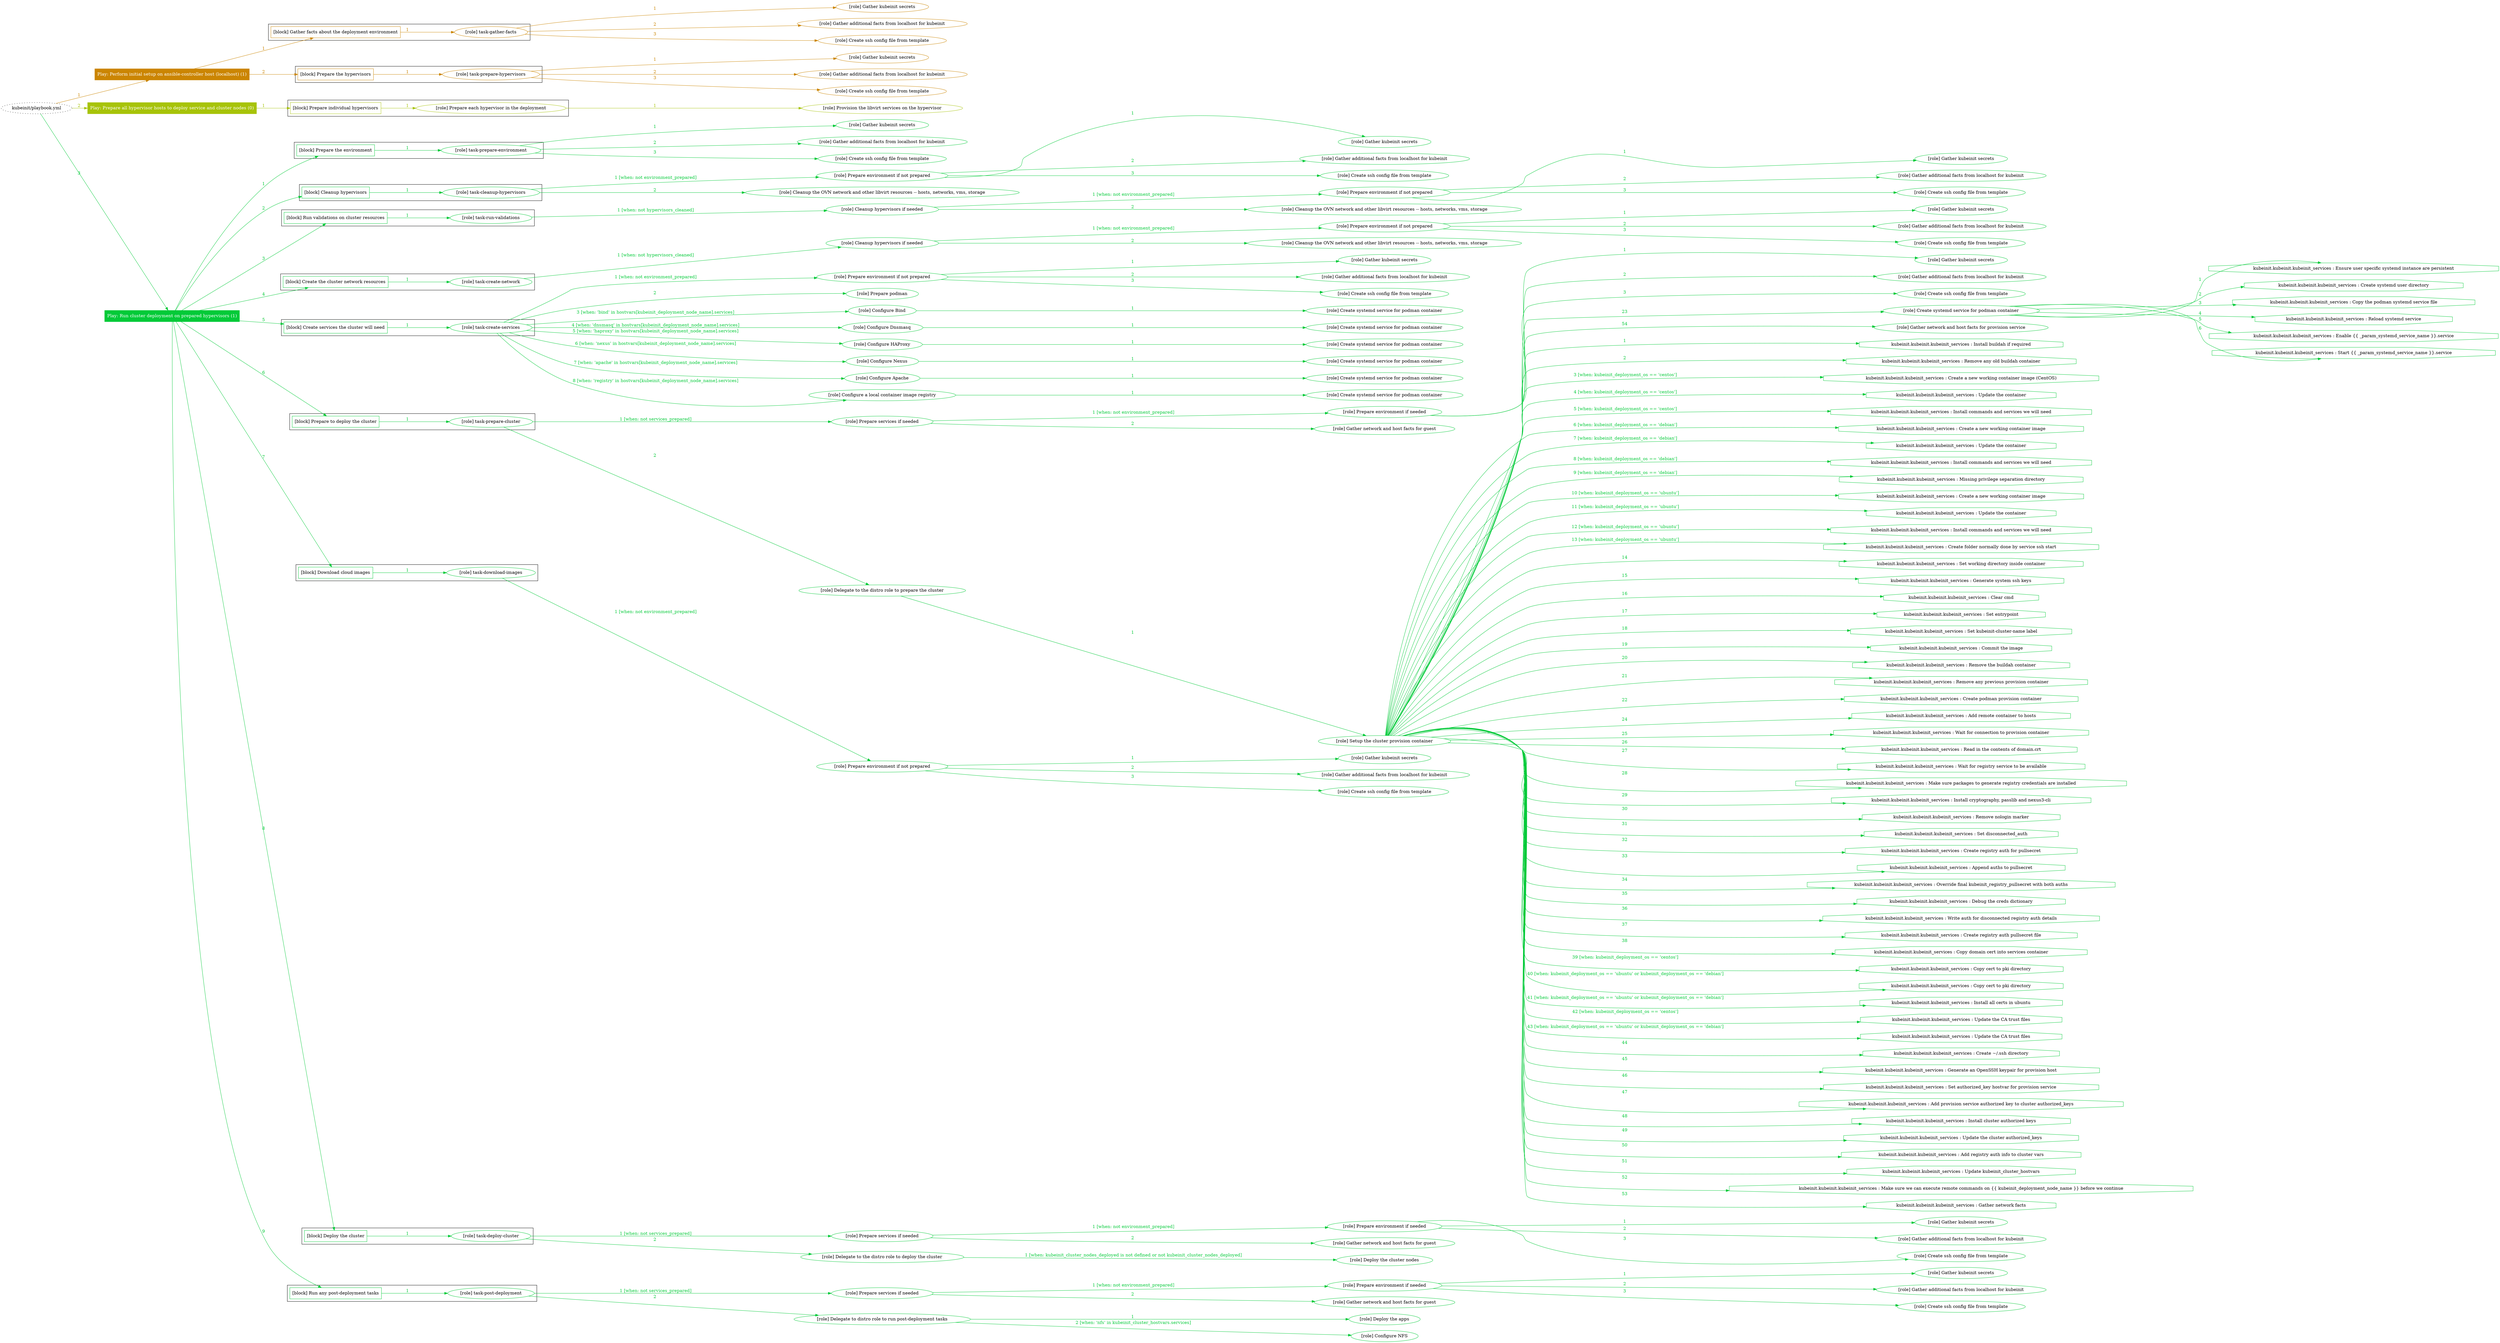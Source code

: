 digraph {
	graph [concentrate=true ordering=in rankdir=LR ratio=fill]
	edge [esep=5 sep=10]
	"kubeinit/playbook.yml" [URL="/home/runner/work/kubeinit/kubeinit/kubeinit/playbook.yml" id=playbook_d182b2a8 style=dotted]
	play_286d0752 [label="Play: Perform initial setup on ansible-controller host (localhost) (1)" URL="/home/runner/work/kubeinit/kubeinit/kubeinit/playbook.yml" color="#cb8501" fontcolor="#ffffff" id=play_286d0752 shape=box style=filled tooltip=localhost]
	"kubeinit/playbook.yml" -> play_286d0752 [label="1 " color="#cb8501" fontcolor="#cb8501" id=edge_2a4dae97 labeltooltip="1 " tooltip="1 "]
	subgraph "Gather kubeinit secrets" {
		role_b94f21d3 [label="[role] Gather kubeinit secrets" URL="/home/runner/.ansible/collections/ansible_collections/kubeinit/kubeinit/roles/kubeinit_prepare/tasks/gather_kubeinit_facts.yml" color="#cb8501" id=role_b94f21d3 tooltip="Gather kubeinit secrets"]
	}
	subgraph "Gather additional facts from localhost for kubeinit" {
		role_0e8bedcd [label="[role] Gather additional facts from localhost for kubeinit" URL="/home/runner/.ansible/collections/ansible_collections/kubeinit/kubeinit/roles/kubeinit_prepare/tasks/gather_kubeinit_facts.yml" color="#cb8501" id=role_0e8bedcd tooltip="Gather additional facts from localhost for kubeinit"]
	}
	subgraph "Create ssh config file from template" {
		role_de9cb9a1 [label="[role] Create ssh config file from template" URL="/home/runner/.ansible/collections/ansible_collections/kubeinit/kubeinit/roles/kubeinit_prepare/tasks/gather_kubeinit_facts.yml" color="#cb8501" id=role_de9cb9a1 tooltip="Create ssh config file from template"]
	}
	subgraph "task-gather-facts" {
		role_2d699cff [label="[role] task-gather-facts" URL="/home/runner/work/kubeinit/kubeinit/kubeinit/playbook.yml" color="#cb8501" id=role_2d699cff tooltip="task-gather-facts"]
		role_2d699cff -> role_b94f21d3 [label="1 " color="#cb8501" fontcolor="#cb8501" id=edge_611c0fd5 labeltooltip="1 " tooltip="1 "]
		role_2d699cff -> role_0e8bedcd [label="2 " color="#cb8501" fontcolor="#cb8501" id=edge_a7d20568 labeltooltip="2 " tooltip="2 "]
		role_2d699cff -> role_de9cb9a1 [label="3 " color="#cb8501" fontcolor="#cb8501" id=edge_9deded42 labeltooltip="3 " tooltip="3 "]
	}
	subgraph "Gather kubeinit secrets" {
		role_6d9b3207 [label="[role] Gather kubeinit secrets" URL="/home/runner/.ansible/collections/ansible_collections/kubeinit/kubeinit/roles/kubeinit_prepare/tasks/gather_kubeinit_facts.yml" color="#cb8501" id=role_6d9b3207 tooltip="Gather kubeinit secrets"]
	}
	subgraph "Gather additional facts from localhost for kubeinit" {
		role_346f1826 [label="[role] Gather additional facts from localhost for kubeinit" URL="/home/runner/.ansible/collections/ansible_collections/kubeinit/kubeinit/roles/kubeinit_prepare/tasks/gather_kubeinit_facts.yml" color="#cb8501" id=role_346f1826 tooltip="Gather additional facts from localhost for kubeinit"]
	}
	subgraph "Create ssh config file from template" {
		role_689bae9f [label="[role] Create ssh config file from template" URL="/home/runner/.ansible/collections/ansible_collections/kubeinit/kubeinit/roles/kubeinit_prepare/tasks/gather_kubeinit_facts.yml" color="#cb8501" id=role_689bae9f tooltip="Create ssh config file from template"]
	}
	subgraph "task-prepare-hypervisors" {
		role_26fe2e9e [label="[role] task-prepare-hypervisors" URL="/home/runner/work/kubeinit/kubeinit/kubeinit/playbook.yml" color="#cb8501" id=role_26fe2e9e tooltip="task-prepare-hypervisors"]
		role_26fe2e9e -> role_6d9b3207 [label="1 " color="#cb8501" fontcolor="#cb8501" id=edge_5137e9d8 labeltooltip="1 " tooltip="1 "]
		role_26fe2e9e -> role_346f1826 [label="2 " color="#cb8501" fontcolor="#cb8501" id=edge_277adaed labeltooltip="2 " tooltip="2 "]
		role_26fe2e9e -> role_689bae9f [label="3 " color="#cb8501" fontcolor="#cb8501" id=edge_271a8f6f labeltooltip="3 " tooltip="3 "]
	}
	subgraph "Play: Perform initial setup on ansible-controller host (localhost) (1)" {
		play_286d0752 -> block_6a8fd2aa [label=1 color="#cb8501" fontcolor="#cb8501" id=edge_cd93f4c1 labeltooltip=1 tooltip=1]
		subgraph cluster_block_6a8fd2aa {
			block_6a8fd2aa [label="[block] Gather facts about the deployment environment" URL="/home/runner/work/kubeinit/kubeinit/kubeinit/playbook.yml" color="#cb8501" id=block_6a8fd2aa labeltooltip="Gather facts about the deployment environment" shape=box tooltip="Gather facts about the deployment environment"]
			block_6a8fd2aa -> role_2d699cff [label="1 " color="#cb8501" fontcolor="#cb8501" id=edge_c74c2291 labeltooltip="1 " tooltip="1 "]
		}
		play_286d0752 -> block_db7d44bc [label=2 color="#cb8501" fontcolor="#cb8501" id=edge_f88b391d labeltooltip=2 tooltip=2]
		subgraph cluster_block_db7d44bc {
			block_db7d44bc [label="[block] Prepare the hypervisors" URL="/home/runner/work/kubeinit/kubeinit/kubeinit/playbook.yml" color="#cb8501" id=block_db7d44bc labeltooltip="Prepare the hypervisors" shape=box tooltip="Prepare the hypervisors"]
			block_db7d44bc -> role_26fe2e9e [label="1 " color="#cb8501" fontcolor="#cb8501" id=edge_2ca5614a labeltooltip="1 " tooltip="1 "]
		}
	}
	play_4b0e837a [label="Play: Prepare all hypervisor hosts to deploy service and cluster nodes (0)" URL="/home/runner/work/kubeinit/kubeinit/kubeinit/playbook.yml" color="#a7c309" fontcolor="#ffffff" id=play_4b0e837a shape=box style=filled tooltip="Play: Prepare all hypervisor hosts to deploy service and cluster nodes (0)"]
	"kubeinit/playbook.yml" -> play_4b0e837a [label="2 " color="#a7c309" fontcolor="#a7c309" id=edge_7958e70d labeltooltip="2 " tooltip="2 "]
	subgraph "Provision the libvirt services on the hypervisor" {
		role_0a4a04c7 [label="[role] Provision the libvirt services on the hypervisor" URL="/home/runner/.ansible/collections/ansible_collections/kubeinit/kubeinit/roles/kubeinit_prepare/tasks/prepare_hypervisor.yml" color="#a7c309" id=role_0a4a04c7 tooltip="Provision the libvirt services on the hypervisor"]
	}
	subgraph "Prepare each hypervisor in the deployment" {
		role_6cfc302a [label="[role] Prepare each hypervisor in the deployment" URL="/home/runner/work/kubeinit/kubeinit/kubeinit/playbook.yml" color="#a7c309" id=role_6cfc302a tooltip="Prepare each hypervisor in the deployment"]
		role_6cfc302a -> role_0a4a04c7 [label="1 " color="#a7c309" fontcolor="#a7c309" id=edge_5e44a434 labeltooltip="1 " tooltip="1 "]
	}
	subgraph "Play: Prepare all hypervisor hosts to deploy service and cluster nodes (0)" {
		play_4b0e837a -> block_6531df35 [label=1 color="#a7c309" fontcolor="#a7c309" id=edge_7bfb451c labeltooltip=1 tooltip=1]
		subgraph cluster_block_6531df35 {
			block_6531df35 [label="[block] Prepare individual hypervisors" URL="/home/runner/work/kubeinit/kubeinit/kubeinit/playbook.yml" color="#a7c309" id=block_6531df35 labeltooltip="Prepare individual hypervisors" shape=box tooltip="Prepare individual hypervisors"]
			block_6531df35 -> role_6cfc302a [label="1 " color="#a7c309" fontcolor="#a7c309" id=edge_d05f81ba labeltooltip="1 " tooltip="1 "]
		}
	}
	play_fb8f1169 [label="Play: Run cluster deployment on prepared hypervisors (1)" URL="/home/runner/work/kubeinit/kubeinit/kubeinit/playbook.yml" color="#02ca38" fontcolor="#ffffff" id=play_fb8f1169 shape=box style=filled tooltip=localhost]
	"kubeinit/playbook.yml" -> play_fb8f1169 [label="3 " color="#02ca38" fontcolor="#02ca38" id=edge_a6713421 labeltooltip="3 " tooltip="3 "]
	subgraph "Gather kubeinit secrets" {
		role_b14d77f0 [label="[role] Gather kubeinit secrets" URL="/home/runner/.ansible/collections/ansible_collections/kubeinit/kubeinit/roles/kubeinit_prepare/tasks/gather_kubeinit_facts.yml" color="#02ca38" id=role_b14d77f0 tooltip="Gather kubeinit secrets"]
	}
	subgraph "Gather additional facts from localhost for kubeinit" {
		role_345b62d1 [label="[role] Gather additional facts from localhost for kubeinit" URL="/home/runner/.ansible/collections/ansible_collections/kubeinit/kubeinit/roles/kubeinit_prepare/tasks/gather_kubeinit_facts.yml" color="#02ca38" id=role_345b62d1 tooltip="Gather additional facts from localhost for kubeinit"]
	}
	subgraph "Create ssh config file from template" {
		role_815503df [label="[role] Create ssh config file from template" URL="/home/runner/.ansible/collections/ansible_collections/kubeinit/kubeinit/roles/kubeinit_prepare/tasks/gather_kubeinit_facts.yml" color="#02ca38" id=role_815503df tooltip="Create ssh config file from template"]
	}
	subgraph "task-prepare-environment" {
		role_7ad4027e [label="[role] task-prepare-environment" URL="/home/runner/work/kubeinit/kubeinit/kubeinit/playbook.yml" color="#02ca38" id=role_7ad4027e tooltip="task-prepare-environment"]
		role_7ad4027e -> role_b14d77f0 [label="1 " color="#02ca38" fontcolor="#02ca38" id=edge_00e35fbc labeltooltip="1 " tooltip="1 "]
		role_7ad4027e -> role_345b62d1 [label="2 " color="#02ca38" fontcolor="#02ca38" id=edge_0294eda0 labeltooltip="2 " tooltip="2 "]
		role_7ad4027e -> role_815503df [label="3 " color="#02ca38" fontcolor="#02ca38" id=edge_3d11e116 labeltooltip="3 " tooltip="3 "]
	}
	subgraph "Gather kubeinit secrets" {
		role_fc100678 [label="[role] Gather kubeinit secrets" URL="/home/runner/.ansible/collections/ansible_collections/kubeinit/kubeinit/roles/kubeinit_prepare/tasks/gather_kubeinit_facts.yml" color="#02ca38" id=role_fc100678 tooltip="Gather kubeinit secrets"]
	}
	subgraph "Gather additional facts from localhost for kubeinit" {
		role_565d609a [label="[role] Gather additional facts from localhost for kubeinit" URL="/home/runner/.ansible/collections/ansible_collections/kubeinit/kubeinit/roles/kubeinit_prepare/tasks/gather_kubeinit_facts.yml" color="#02ca38" id=role_565d609a tooltip="Gather additional facts from localhost for kubeinit"]
	}
	subgraph "Create ssh config file from template" {
		role_2c99bbbf [label="[role] Create ssh config file from template" URL="/home/runner/.ansible/collections/ansible_collections/kubeinit/kubeinit/roles/kubeinit_prepare/tasks/gather_kubeinit_facts.yml" color="#02ca38" id=role_2c99bbbf tooltip="Create ssh config file from template"]
	}
	subgraph "Prepare environment if not prepared" {
		role_6c21392d [label="[role] Prepare environment if not prepared" URL="/home/runner/.ansible/collections/ansible_collections/kubeinit/kubeinit/roles/kubeinit_prepare/tasks/cleanup_hypervisors.yml" color="#02ca38" id=role_6c21392d tooltip="Prepare environment if not prepared"]
		role_6c21392d -> role_fc100678 [label="1 " color="#02ca38" fontcolor="#02ca38" id=edge_bcf6780c labeltooltip="1 " tooltip="1 "]
		role_6c21392d -> role_565d609a [label="2 " color="#02ca38" fontcolor="#02ca38" id=edge_82f75cf4 labeltooltip="2 " tooltip="2 "]
		role_6c21392d -> role_2c99bbbf [label="3 " color="#02ca38" fontcolor="#02ca38" id=edge_f07ea1c1 labeltooltip="3 " tooltip="3 "]
	}
	subgraph "Cleanup the OVN network and other libvirt resources -- hosts, networks, vms, storage" {
		role_1f0411b1 [label="[role] Cleanup the OVN network and other libvirt resources -- hosts, networks, vms, storage" URL="/home/runner/.ansible/collections/ansible_collections/kubeinit/kubeinit/roles/kubeinit_prepare/tasks/cleanup_hypervisors.yml" color="#02ca38" id=role_1f0411b1 tooltip="Cleanup the OVN network and other libvirt resources -- hosts, networks, vms, storage"]
	}
	subgraph "task-cleanup-hypervisors" {
		role_ed506786 [label="[role] task-cleanup-hypervisors" URL="/home/runner/work/kubeinit/kubeinit/kubeinit/playbook.yml" color="#02ca38" id=role_ed506786 tooltip="task-cleanup-hypervisors"]
		role_ed506786 -> role_6c21392d [label="1 [when: not environment_prepared]" color="#02ca38" fontcolor="#02ca38" id=edge_9f597311 labeltooltip="1 [when: not environment_prepared]" tooltip="1 [when: not environment_prepared]"]
		role_ed506786 -> role_1f0411b1 [label="2 " color="#02ca38" fontcolor="#02ca38" id=edge_1d807696 labeltooltip="2 " tooltip="2 "]
	}
	subgraph "Gather kubeinit secrets" {
		role_85e2ffca [label="[role] Gather kubeinit secrets" URL="/home/runner/.ansible/collections/ansible_collections/kubeinit/kubeinit/roles/kubeinit_prepare/tasks/gather_kubeinit_facts.yml" color="#02ca38" id=role_85e2ffca tooltip="Gather kubeinit secrets"]
	}
	subgraph "Gather additional facts from localhost for kubeinit" {
		role_9cd04dcb [label="[role] Gather additional facts from localhost for kubeinit" URL="/home/runner/.ansible/collections/ansible_collections/kubeinit/kubeinit/roles/kubeinit_prepare/tasks/gather_kubeinit_facts.yml" color="#02ca38" id=role_9cd04dcb tooltip="Gather additional facts from localhost for kubeinit"]
	}
	subgraph "Create ssh config file from template" {
		role_7b0350f0 [label="[role] Create ssh config file from template" URL="/home/runner/.ansible/collections/ansible_collections/kubeinit/kubeinit/roles/kubeinit_prepare/tasks/gather_kubeinit_facts.yml" color="#02ca38" id=role_7b0350f0 tooltip="Create ssh config file from template"]
	}
	subgraph "Prepare environment if not prepared" {
		role_59a0f3ae [label="[role] Prepare environment if not prepared" URL="/home/runner/.ansible/collections/ansible_collections/kubeinit/kubeinit/roles/kubeinit_prepare/tasks/cleanup_hypervisors.yml" color="#02ca38" id=role_59a0f3ae tooltip="Prepare environment if not prepared"]
		role_59a0f3ae -> role_85e2ffca [label="1 " color="#02ca38" fontcolor="#02ca38" id=edge_4bc9a69b labeltooltip="1 " tooltip="1 "]
		role_59a0f3ae -> role_9cd04dcb [label="2 " color="#02ca38" fontcolor="#02ca38" id=edge_cfb11308 labeltooltip="2 " tooltip="2 "]
		role_59a0f3ae -> role_7b0350f0 [label="3 " color="#02ca38" fontcolor="#02ca38" id=edge_cf3644f7 labeltooltip="3 " tooltip="3 "]
	}
	subgraph "Cleanup the OVN network and other libvirt resources -- hosts, networks, vms, storage" {
		role_8b32e512 [label="[role] Cleanup the OVN network and other libvirt resources -- hosts, networks, vms, storage" URL="/home/runner/.ansible/collections/ansible_collections/kubeinit/kubeinit/roles/kubeinit_prepare/tasks/cleanup_hypervisors.yml" color="#02ca38" id=role_8b32e512 tooltip="Cleanup the OVN network and other libvirt resources -- hosts, networks, vms, storage"]
	}
	subgraph "Cleanup hypervisors if needed" {
		role_3cb52928 [label="[role] Cleanup hypervisors if needed" URL="/home/runner/.ansible/collections/ansible_collections/kubeinit/kubeinit/roles/kubeinit_validations/tasks/main.yml" color="#02ca38" id=role_3cb52928 tooltip="Cleanup hypervisors if needed"]
		role_3cb52928 -> role_59a0f3ae [label="1 [when: not environment_prepared]" color="#02ca38" fontcolor="#02ca38" id=edge_383a9da2 labeltooltip="1 [when: not environment_prepared]" tooltip="1 [when: not environment_prepared]"]
		role_3cb52928 -> role_8b32e512 [label="2 " color="#02ca38" fontcolor="#02ca38" id=edge_d1dfef87 labeltooltip="2 " tooltip="2 "]
	}
	subgraph "task-run-validations" {
		role_2a66ca58 [label="[role] task-run-validations" URL="/home/runner/work/kubeinit/kubeinit/kubeinit/playbook.yml" color="#02ca38" id=role_2a66ca58 tooltip="task-run-validations"]
		role_2a66ca58 -> role_3cb52928 [label="1 [when: not hypervisors_cleaned]" color="#02ca38" fontcolor="#02ca38" id=edge_bbee87ae labeltooltip="1 [when: not hypervisors_cleaned]" tooltip="1 [when: not hypervisors_cleaned]"]
	}
	subgraph "Gather kubeinit secrets" {
		role_110ff70c [label="[role] Gather kubeinit secrets" URL="/home/runner/.ansible/collections/ansible_collections/kubeinit/kubeinit/roles/kubeinit_prepare/tasks/gather_kubeinit_facts.yml" color="#02ca38" id=role_110ff70c tooltip="Gather kubeinit secrets"]
	}
	subgraph "Gather additional facts from localhost for kubeinit" {
		role_0401af13 [label="[role] Gather additional facts from localhost for kubeinit" URL="/home/runner/.ansible/collections/ansible_collections/kubeinit/kubeinit/roles/kubeinit_prepare/tasks/gather_kubeinit_facts.yml" color="#02ca38" id=role_0401af13 tooltip="Gather additional facts from localhost for kubeinit"]
	}
	subgraph "Create ssh config file from template" {
		role_32ea6458 [label="[role] Create ssh config file from template" URL="/home/runner/.ansible/collections/ansible_collections/kubeinit/kubeinit/roles/kubeinit_prepare/tasks/gather_kubeinit_facts.yml" color="#02ca38" id=role_32ea6458 tooltip="Create ssh config file from template"]
	}
	subgraph "Prepare environment if not prepared" {
		role_11023304 [label="[role] Prepare environment if not prepared" URL="/home/runner/.ansible/collections/ansible_collections/kubeinit/kubeinit/roles/kubeinit_prepare/tasks/cleanup_hypervisors.yml" color="#02ca38" id=role_11023304 tooltip="Prepare environment if not prepared"]
		role_11023304 -> role_110ff70c [label="1 " color="#02ca38" fontcolor="#02ca38" id=edge_2ab53435 labeltooltip="1 " tooltip="1 "]
		role_11023304 -> role_0401af13 [label="2 " color="#02ca38" fontcolor="#02ca38" id=edge_2a96ed8b labeltooltip="2 " tooltip="2 "]
		role_11023304 -> role_32ea6458 [label="3 " color="#02ca38" fontcolor="#02ca38" id=edge_9fb8a53e labeltooltip="3 " tooltip="3 "]
	}
	subgraph "Cleanup the OVN network and other libvirt resources -- hosts, networks, vms, storage" {
		role_208609bb [label="[role] Cleanup the OVN network and other libvirt resources -- hosts, networks, vms, storage" URL="/home/runner/.ansible/collections/ansible_collections/kubeinit/kubeinit/roles/kubeinit_prepare/tasks/cleanup_hypervisors.yml" color="#02ca38" id=role_208609bb tooltip="Cleanup the OVN network and other libvirt resources -- hosts, networks, vms, storage"]
	}
	subgraph "Cleanup hypervisors if needed" {
		role_48be79a2 [label="[role] Cleanup hypervisors if needed" URL="/home/runner/.ansible/collections/ansible_collections/kubeinit/kubeinit/roles/kubeinit_libvirt/tasks/create_network.yml" color="#02ca38" id=role_48be79a2 tooltip="Cleanup hypervisors if needed"]
		role_48be79a2 -> role_11023304 [label="1 [when: not environment_prepared]" color="#02ca38" fontcolor="#02ca38" id=edge_c6921e47 labeltooltip="1 [when: not environment_prepared]" tooltip="1 [when: not environment_prepared]"]
		role_48be79a2 -> role_208609bb [label="2 " color="#02ca38" fontcolor="#02ca38" id=edge_102d85c4 labeltooltip="2 " tooltip="2 "]
	}
	subgraph "task-create-network" {
		role_17bbad3e [label="[role] task-create-network" URL="/home/runner/work/kubeinit/kubeinit/kubeinit/playbook.yml" color="#02ca38" id=role_17bbad3e tooltip="task-create-network"]
		role_17bbad3e -> role_48be79a2 [label="1 [when: not hypervisors_cleaned]" color="#02ca38" fontcolor="#02ca38" id=edge_ed42ab5f labeltooltip="1 [when: not hypervisors_cleaned]" tooltip="1 [when: not hypervisors_cleaned]"]
	}
	subgraph "Gather kubeinit secrets" {
		role_8a9a74f9 [label="[role] Gather kubeinit secrets" URL="/home/runner/.ansible/collections/ansible_collections/kubeinit/kubeinit/roles/kubeinit_prepare/tasks/gather_kubeinit_facts.yml" color="#02ca38" id=role_8a9a74f9 tooltip="Gather kubeinit secrets"]
	}
	subgraph "Gather additional facts from localhost for kubeinit" {
		role_f0643594 [label="[role] Gather additional facts from localhost for kubeinit" URL="/home/runner/.ansible/collections/ansible_collections/kubeinit/kubeinit/roles/kubeinit_prepare/tasks/gather_kubeinit_facts.yml" color="#02ca38" id=role_f0643594 tooltip="Gather additional facts from localhost for kubeinit"]
	}
	subgraph "Create ssh config file from template" {
		role_de632fb8 [label="[role] Create ssh config file from template" URL="/home/runner/.ansible/collections/ansible_collections/kubeinit/kubeinit/roles/kubeinit_prepare/tasks/gather_kubeinit_facts.yml" color="#02ca38" id=role_de632fb8 tooltip="Create ssh config file from template"]
	}
	subgraph "Prepare environment if not prepared" {
		role_df1c15f1 [label="[role] Prepare environment if not prepared" URL="/home/runner/.ansible/collections/ansible_collections/kubeinit/kubeinit/roles/kubeinit_services/tasks/main.yml" color="#02ca38" id=role_df1c15f1 tooltip="Prepare environment if not prepared"]
		role_df1c15f1 -> role_8a9a74f9 [label="1 " color="#02ca38" fontcolor="#02ca38" id=edge_2bb20e85 labeltooltip="1 " tooltip="1 "]
		role_df1c15f1 -> role_f0643594 [label="2 " color="#02ca38" fontcolor="#02ca38" id=edge_fbf4da04 labeltooltip="2 " tooltip="2 "]
		role_df1c15f1 -> role_de632fb8 [label="3 " color="#02ca38" fontcolor="#02ca38" id=edge_e694db8f labeltooltip="3 " tooltip="3 "]
	}
	subgraph "Prepare podman" {
		role_6c0f5977 [label="[role] Prepare podman" URL="/home/runner/.ansible/collections/ansible_collections/kubeinit/kubeinit/roles/kubeinit_services/tasks/00_create_service_pod.yml" color="#02ca38" id=role_6c0f5977 tooltip="Prepare podman"]
	}
	subgraph "Create systemd service for podman container" {
		role_9a15222f [label="[role] Create systemd service for podman container" URL="/home/runner/.ansible/collections/ansible_collections/kubeinit/kubeinit/roles/kubeinit_bind/tasks/main.yml" color="#02ca38" id=role_9a15222f tooltip="Create systemd service for podman container"]
	}
	subgraph "Configure Bind" {
		role_6d4cc4b1 [label="[role] Configure Bind" URL="/home/runner/.ansible/collections/ansible_collections/kubeinit/kubeinit/roles/kubeinit_services/tasks/start_services_containers.yml" color="#02ca38" id=role_6d4cc4b1 tooltip="Configure Bind"]
		role_6d4cc4b1 -> role_9a15222f [label="1 " color="#02ca38" fontcolor="#02ca38" id=edge_646208ff labeltooltip="1 " tooltip="1 "]
	}
	subgraph "Create systemd service for podman container" {
		role_e5828484 [label="[role] Create systemd service for podman container" URL="/home/runner/.ansible/collections/ansible_collections/kubeinit/kubeinit/roles/kubeinit_dnsmasq/tasks/main.yml" color="#02ca38" id=role_e5828484 tooltip="Create systemd service for podman container"]
	}
	subgraph "Configure Dnsmasq" {
		role_2efbf1fe [label="[role] Configure Dnsmasq" URL="/home/runner/.ansible/collections/ansible_collections/kubeinit/kubeinit/roles/kubeinit_services/tasks/start_services_containers.yml" color="#02ca38" id=role_2efbf1fe tooltip="Configure Dnsmasq"]
		role_2efbf1fe -> role_e5828484 [label="1 " color="#02ca38" fontcolor="#02ca38" id=edge_0f722040 labeltooltip="1 " tooltip="1 "]
	}
	subgraph "Create systemd service for podman container" {
		role_8de2a91b [label="[role] Create systemd service for podman container" URL="/home/runner/.ansible/collections/ansible_collections/kubeinit/kubeinit/roles/kubeinit_haproxy/tasks/main.yml" color="#02ca38" id=role_8de2a91b tooltip="Create systemd service for podman container"]
	}
	subgraph "Configure HAProxy" {
		role_af763e6d [label="[role] Configure HAProxy" URL="/home/runner/.ansible/collections/ansible_collections/kubeinit/kubeinit/roles/kubeinit_services/tasks/start_services_containers.yml" color="#02ca38" id=role_af763e6d tooltip="Configure HAProxy"]
		role_af763e6d -> role_8de2a91b [label="1 " color="#02ca38" fontcolor="#02ca38" id=edge_e6cd51e4 labeltooltip="1 " tooltip="1 "]
	}
	subgraph "Create systemd service for podman container" {
		role_d67faf13 [label="[role] Create systemd service for podman container" URL="/home/runner/.ansible/collections/ansible_collections/kubeinit/kubeinit/roles/kubeinit_nexus/tasks/main.yml" color="#02ca38" id=role_d67faf13 tooltip="Create systemd service for podman container"]
	}
	subgraph "Configure Nexus" {
		role_3e5c0009 [label="[role] Configure Nexus" URL="/home/runner/.ansible/collections/ansible_collections/kubeinit/kubeinit/roles/kubeinit_services/tasks/start_services_containers.yml" color="#02ca38" id=role_3e5c0009 tooltip="Configure Nexus"]
		role_3e5c0009 -> role_d67faf13 [label="1 " color="#02ca38" fontcolor="#02ca38" id=edge_584901ac labeltooltip="1 " tooltip="1 "]
	}
	subgraph "Create systemd service for podman container" {
		role_49ed583e [label="[role] Create systemd service for podman container" URL="/home/runner/.ansible/collections/ansible_collections/kubeinit/kubeinit/roles/kubeinit_apache/tasks/main.yml" color="#02ca38" id=role_49ed583e tooltip="Create systemd service for podman container"]
	}
	subgraph "Configure Apache" {
		role_2535262f [label="[role] Configure Apache" URL="/home/runner/.ansible/collections/ansible_collections/kubeinit/kubeinit/roles/kubeinit_services/tasks/start_services_containers.yml" color="#02ca38" id=role_2535262f tooltip="Configure Apache"]
		role_2535262f -> role_49ed583e [label="1 " color="#02ca38" fontcolor="#02ca38" id=edge_f9b21c4f labeltooltip="1 " tooltip="1 "]
	}
	subgraph "Create systemd service for podman container" {
		role_0d88200e [label="[role] Create systemd service for podman container" URL="/home/runner/.ansible/collections/ansible_collections/kubeinit/kubeinit/roles/kubeinit_registry/tasks/main.yml" color="#02ca38" id=role_0d88200e tooltip="Create systemd service for podman container"]
	}
	subgraph "Configure a local container image registry" {
		role_0adf4c7d [label="[role] Configure a local container image registry" URL="/home/runner/.ansible/collections/ansible_collections/kubeinit/kubeinit/roles/kubeinit_services/tasks/start_services_containers.yml" color="#02ca38" id=role_0adf4c7d tooltip="Configure a local container image registry"]
		role_0adf4c7d -> role_0d88200e [label="1 " color="#02ca38" fontcolor="#02ca38" id=edge_ca22ba02 labeltooltip="1 " tooltip="1 "]
	}
	subgraph "task-create-services" {
		role_f57229ae [label="[role] task-create-services" URL="/home/runner/work/kubeinit/kubeinit/kubeinit/playbook.yml" color="#02ca38" id=role_f57229ae tooltip="task-create-services"]
		role_f57229ae -> role_df1c15f1 [label="1 [when: not environment_prepared]" color="#02ca38" fontcolor="#02ca38" id=edge_6c9c467e labeltooltip="1 [when: not environment_prepared]" tooltip="1 [when: not environment_prepared]"]
		role_f57229ae -> role_6c0f5977 [label="2 " color="#02ca38" fontcolor="#02ca38" id=edge_90615848 labeltooltip="2 " tooltip="2 "]
		role_f57229ae -> role_6d4cc4b1 [label="3 [when: 'bind' in hostvars[kubeinit_deployment_node_name].services]" color="#02ca38" fontcolor="#02ca38" id=edge_176383e0 labeltooltip="3 [when: 'bind' in hostvars[kubeinit_deployment_node_name].services]" tooltip="3 [when: 'bind' in hostvars[kubeinit_deployment_node_name].services]"]
		role_f57229ae -> role_2efbf1fe [label="4 [when: 'dnsmasq' in hostvars[kubeinit_deployment_node_name].services]" color="#02ca38" fontcolor="#02ca38" id=edge_58d53125 labeltooltip="4 [when: 'dnsmasq' in hostvars[kubeinit_deployment_node_name].services]" tooltip="4 [when: 'dnsmasq' in hostvars[kubeinit_deployment_node_name].services]"]
		role_f57229ae -> role_af763e6d [label="5 [when: 'haproxy' in hostvars[kubeinit_deployment_node_name].services]" color="#02ca38" fontcolor="#02ca38" id=edge_7f529d0b labeltooltip="5 [when: 'haproxy' in hostvars[kubeinit_deployment_node_name].services]" tooltip="5 [when: 'haproxy' in hostvars[kubeinit_deployment_node_name].services]"]
		role_f57229ae -> role_3e5c0009 [label="6 [when: 'nexus' in hostvars[kubeinit_deployment_node_name].services]" color="#02ca38" fontcolor="#02ca38" id=edge_1fc593bf labeltooltip="6 [when: 'nexus' in hostvars[kubeinit_deployment_node_name].services]" tooltip="6 [when: 'nexus' in hostvars[kubeinit_deployment_node_name].services]"]
		role_f57229ae -> role_2535262f [label="7 [when: 'apache' in hostvars[kubeinit_deployment_node_name].services]" color="#02ca38" fontcolor="#02ca38" id=edge_95736e78 labeltooltip="7 [when: 'apache' in hostvars[kubeinit_deployment_node_name].services]" tooltip="7 [when: 'apache' in hostvars[kubeinit_deployment_node_name].services]"]
		role_f57229ae -> role_0adf4c7d [label="8 [when: 'registry' in hostvars[kubeinit_deployment_node_name].services]" color="#02ca38" fontcolor="#02ca38" id=edge_501bb734 labeltooltip="8 [when: 'registry' in hostvars[kubeinit_deployment_node_name].services]" tooltip="8 [when: 'registry' in hostvars[kubeinit_deployment_node_name].services]"]
	}
	subgraph "Gather kubeinit secrets" {
		role_2cb93e84 [label="[role] Gather kubeinit secrets" URL="/home/runner/.ansible/collections/ansible_collections/kubeinit/kubeinit/roles/kubeinit_prepare/tasks/gather_kubeinit_facts.yml" color="#02ca38" id=role_2cb93e84 tooltip="Gather kubeinit secrets"]
	}
	subgraph "Gather additional facts from localhost for kubeinit" {
		role_2b843711 [label="[role] Gather additional facts from localhost for kubeinit" URL="/home/runner/.ansible/collections/ansible_collections/kubeinit/kubeinit/roles/kubeinit_prepare/tasks/gather_kubeinit_facts.yml" color="#02ca38" id=role_2b843711 tooltip="Gather additional facts from localhost for kubeinit"]
	}
	subgraph "Create ssh config file from template" {
		role_7e1895a9 [label="[role] Create ssh config file from template" URL="/home/runner/.ansible/collections/ansible_collections/kubeinit/kubeinit/roles/kubeinit_prepare/tasks/gather_kubeinit_facts.yml" color="#02ca38" id=role_7e1895a9 tooltip="Create ssh config file from template"]
	}
	subgraph "Prepare environment if needed" {
		role_8df215cf [label="[role] Prepare environment if needed" URL="/home/runner/.ansible/collections/ansible_collections/kubeinit/kubeinit/roles/kubeinit_services/tasks/prepare_services.yml" color="#02ca38" id=role_8df215cf tooltip="Prepare environment if needed"]
		role_8df215cf -> role_2cb93e84 [label="1 " color="#02ca38" fontcolor="#02ca38" id=edge_5d9797dd labeltooltip="1 " tooltip="1 "]
		role_8df215cf -> role_2b843711 [label="2 " color="#02ca38" fontcolor="#02ca38" id=edge_94c4866c labeltooltip="2 " tooltip="2 "]
		role_8df215cf -> role_7e1895a9 [label="3 " color="#02ca38" fontcolor="#02ca38" id=edge_57f29f5f labeltooltip="3 " tooltip="3 "]
	}
	subgraph "Gather network and host facts for guest" {
		role_9eb3956e [label="[role] Gather network and host facts for guest" URL="/home/runner/.ansible/collections/ansible_collections/kubeinit/kubeinit/roles/kubeinit_services/tasks/prepare_services.yml" color="#02ca38" id=role_9eb3956e tooltip="Gather network and host facts for guest"]
	}
	subgraph "Prepare services if needed" {
		role_7dc5e34f [label="[role] Prepare services if needed" URL="/home/runner/.ansible/collections/ansible_collections/kubeinit/kubeinit/roles/kubeinit_prepare/tasks/prepare_cluster.yml" color="#02ca38" id=role_7dc5e34f tooltip="Prepare services if needed"]
		role_7dc5e34f -> role_8df215cf [label="1 [when: not environment_prepared]" color="#02ca38" fontcolor="#02ca38" id=edge_f9dba8f9 labeltooltip="1 [when: not environment_prepared]" tooltip="1 [when: not environment_prepared]"]
		role_7dc5e34f -> role_9eb3956e [label="2 " color="#02ca38" fontcolor="#02ca38" id=edge_0b455873 labeltooltip="2 " tooltip="2 "]
	}
	subgraph "Create systemd service for podman container" {
		role_3f5de13b [label="[role] Create systemd service for podman container" URL="/home/runner/.ansible/collections/ansible_collections/kubeinit/kubeinit/roles/kubeinit_services/tasks/create_provision_container.yml" color="#02ca38" id=role_3f5de13b tooltip="Create systemd service for podman container"]
		task_21100fb2 [label="kubeinit.kubeinit.kubeinit_services : Ensure user specific systemd instance are persistent" URL="/home/runner/.ansible/collections/ansible_collections/kubeinit/kubeinit/roles/kubeinit_services/tasks/create_managed_service.yml" color="#02ca38" id=task_21100fb2 shape=octagon tooltip="kubeinit.kubeinit.kubeinit_services : Ensure user specific systemd instance are persistent"]
		role_3f5de13b -> task_21100fb2 [label="1 " color="#02ca38" fontcolor="#02ca38" id=edge_59f2c643 labeltooltip="1 " tooltip="1 "]
		task_78384f96 [label="kubeinit.kubeinit.kubeinit_services : Create systemd user directory" URL="/home/runner/.ansible/collections/ansible_collections/kubeinit/kubeinit/roles/kubeinit_services/tasks/create_managed_service.yml" color="#02ca38" id=task_78384f96 shape=octagon tooltip="kubeinit.kubeinit.kubeinit_services : Create systemd user directory"]
		role_3f5de13b -> task_78384f96 [label="2 " color="#02ca38" fontcolor="#02ca38" id=edge_48db5781 labeltooltip="2 " tooltip="2 "]
		task_0d86863d [label="kubeinit.kubeinit.kubeinit_services : Copy the podman systemd service file" URL="/home/runner/.ansible/collections/ansible_collections/kubeinit/kubeinit/roles/kubeinit_services/tasks/create_managed_service.yml" color="#02ca38" id=task_0d86863d shape=octagon tooltip="kubeinit.kubeinit.kubeinit_services : Copy the podman systemd service file"]
		role_3f5de13b -> task_0d86863d [label="3 " color="#02ca38" fontcolor="#02ca38" id=edge_a1a6bcdc labeltooltip="3 " tooltip="3 "]
		task_bb5aec45 [label="kubeinit.kubeinit.kubeinit_services : Reload systemd service" URL="/home/runner/.ansible/collections/ansible_collections/kubeinit/kubeinit/roles/kubeinit_services/tasks/create_managed_service.yml" color="#02ca38" id=task_bb5aec45 shape=octagon tooltip="kubeinit.kubeinit.kubeinit_services : Reload systemd service"]
		role_3f5de13b -> task_bb5aec45 [label="4 " color="#02ca38" fontcolor="#02ca38" id=edge_3250fd8a labeltooltip="4 " tooltip="4 "]
		task_9ba32d4e [label="kubeinit.kubeinit.kubeinit_services : Enable {{ _param_systemd_service_name }}.service" URL="/home/runner/.ansible/collections/ansible_collections/kubeinit/kubeinit/roles/kubeinit_services/tasks/create_managed_service.yml" color="#02ca38" id=task_9ba32d4e shape=octagon tooltip="kubeinit.kubeinit.kubeinit_services : Enable {{ _param_systemd_service_name }}.service"]
		role_3f5de13b -> task_9ba32d4e [label="5 " color="#02ca38" fontcolor="#02ca38" id=edge_b3dfbcdb labeltooltip="5 " tooltip="5 "]
		task_01359049 [label="kubeinit.kubeinit.kubeinit_services : Start {{ _param_systemd_service_name }}.service" URL="/home/runner/.ansible/collections/ansible_collections/kubeinit/kubeinit/roles/kubeinit_services/tasks/create_managed_service.yml" color="#02ca38" id=task_01359049 shape=octagon tooltip="kubeinit.kubeinit.kubeinit_services : Start {{ _param_systemd_service_name }}.service"]
		role_3f5de13b -> task_01359049 [label="6 " color="#02ca38" fontcolor="#02ca38" id=edge_c03db10a labeltooltip="6 " tooltip="6 "]
	}
	subgraph "Gather network and host facts for provision service" {
		role_fe6949e9 [label="[role] Gather network and host facts for provision service" URL="/home/runner/.ansible/collections/ansible_collections/kubeinit/kubeinit/roles/kubeinit_services/tasks/create_provision_container.yml" color="#02ca38" id=role_fe6949e9 tooltip="Gather network and host facts for provision service"]
	}
	subgraph "Setup the cluster provision container" {
		role_f84458c9 [label="[role] Setup the cluster provision container" URL="/home/runner/.ansible/collections/ansible_collections/kubeinit/kubeinit/roles/kubeinit_cdk/tasks/prepare_cluster.yml" color="#02ca38" id=role_f84458c9 tooltip="Setup the cluster provision container"]
		task_93ceeaf2 [label="kubeinit.kubeinit.kubeinit_services : Install buildah if required" URL="/home/runner/.ansible/collections/ansible_collections/kubeinit/kubeinit/roles/kubeinit_services/tasks/create_provision_container.yml" color="#02ca38" id=task_93ceeaf2 shape=octagon tooltip="kubeinit.kubeinit.kubeinit_services : Install buildah if required"]
		role_f84458c9 -> task_93ceeaf2 [label="1 " color="#02ca38" fontcolor="#02ca38" id=edge_aeb6c2df labeltooltip="1 " tooltip="1 "]
		task_be6a4fe9 [label="kubeinit.kubeinit.kubeinit_services : Remove any old buildah container" URL="/home/runner/.ansible/collections/ansible_collections/kubeinit/kubeinit/roles/kubeinit_services/tasks/create_provision_container.yml" color="#02ca38" id=task_be6a4fe9 shape=octagon tooltip="kubeinit.kubeinit.kubeinit_services : Remove any old buildah container"]
		role_f84458c9 -> task_be6a4fe9 [label="2 " color="#02ca38" fontcolor="#02ca38" id=edge_cc0cc277 labeltooltip="2 " tooltip="2 "]
		task_b90e3c70 [label="kubeinit.kubeinit.kubeinit_services : Create a new working container image (CentOS)" URL="/home/runner/.ansible/collections/ansible_collections/kubeinit/kubeinit/roles/kubeinit_services/tasks/create_provision_container.yml" color="#02ca38" id=task_b90e3c70 shape=octagon tooltip="kubeinit.kubeinit.kubeinit_services : Create a new working container image (CentOS)"]
		role_f84458c9 -> task_b90e3c70 [label="3 [when: kubeinit_deployment_os == 'centos']" color="#02ca38" fontcolor="#02ca38" id=edge_d9cd1efb labeltooltip="3 [when: kubeinit_deployment_os == 'centos']" tooltip="3 [when: kubeinit_deployment_os == 'centos']"]
		task_75b7a39c [label="kubeinit.kubeinit.kubeinit_services : Update the container" URL="/home/runner/.ansible/collections/ansible_collections/kubeinit/kubeinit/roles/kubeinit_services/tasks/create_provision_container.yml" color="#02ca38" id=task_75b7a39c shape=octagon tooltip="kubeinit.kubeinit.kubeinit_services : Update the container"]
		role_f84458c9 -> task_75b7a39c [label="4 [when: kubeinit_deployment_os == 'centos']" color="#02ca38" fontcolor="#02ca38" id=edge_e4164141 labeltooltip="4 [when: kubeinit_deployment_os == 'centos']" tooltip="4 [when: kubeinit_deployment_os == 'centos']"]
		task_5c744a69 [label="kubeinit.kubeinit.kubeinit_services : Install commands and services we will need" URL="/home/runner/.ansible/collections/ansible_collections/kubeinit/kubeinit/roles/kubeinit_services/tasks/create_provision_container.yml" color="#02ca38" id=task_5c744a69 shape=octagon tooltip="kubeinit.kubeinit.kubeinit_services : Install commands and services we will need"]
		role_f84458c9 -> task_5c744a69 [label="5 [when: kubeinit_deployment_os == 'centos']" color="#02ca38" fontcolor="#02ca38" id=edge_30948e9e labeltooltip="5 [when: kubeinit_deployment_os == 'centos']" tooltip="5 [when: kubeinit_deployment_os == 'centos']"]
		task_e83f413a [label="kubeinit.kubeinit.kubeinit_services : Create a new working container image" URL="/home/runner/.ansible/collections/ansible_collections/kubeinit/kubeinit/roles/kubeinit_services/tasks/create_provision_container.yml" color="#02ca38" id=task_e83f413a shape=octagon tooltip="kubeinit.kubeinit.kubeinit_services : Create a new working container image"]
		role_f84458c9 -> task_e83f413a [label="6 [when: kubeinit_deployment_os == 'debian']" color="#02ca38" fontcolor="#02ca38" id=edge_19958c2b labeltooltip="6 [when: kubeinit_deployment_os == 'debian']" tooltip="6 [when: kubeinit_deployment_os == 'debian']"]
		task_ec0fe559 [label="kubeinit.kubeinit.kubeinit_services : Update the container" URL="/home/runner/.ansible/collections/ansible_collections/kubeinit/kubeinit/roles/kubeinit_services/tasks/create_provision_container.yml" color="#02ca38" id=task_ec0fe559 shape=octagon tooltip="kubeinit.kubeinit.kubeinit_services : Update the container"]
		role_f84458c9 -> task_ec0fe559 [label="7 [when: kubeinit_deployment_os == 'debian']" color="#02ca38" fontcolor="#02ca38" id=edge_81a88adf labeltooltip="7 [when: kubeinit_deployment_os == 'debian']" tooltip="7 [when: kubeinit_deployment_os == 'debian']"]
		task_e8fd17d4 [label="kubeinit.kubeinit.kubeinit_services : Install commands and services we will need" URL="/home/runner/.ansible/collections/ansible_collections/kubeinit/kubeinit/roles/kubeinit_services/tasks/create_provision_container.yml" color="#02ca38" id=task_e8fd17d4 shape=octagon tooltip="kubeinit.kubeinit.kubeinit_services : Install commands and services we will need"]
		role_f84458c9 -> task_e8fd17d4 [label="8 [when: kubeinit_deployment_os == 'debian']" color="#02ca38" fontcolor="#02ca38" id=edge_bfc9a297 labeltooltip="8 [when: kubeinit_deployment_os == 'debian']" tooltip="8 [when: kubeinit_deployment_os == 'debian']"]
		task_6469d015 [label="kubeinit.kubeinit.kubeinit_services : Missing privilege separation directory" URL="/home/runner/.ansible/collections/ansible_collections/kubeinit/kubeinit/roles/kubeinit_services/tasks/create_provision_container.yml" color="#02ca38" id=task_6469d015 shape=octagon tooltip="kubeinit.kubeinit.kubeinit_services : Missing privilege separation directory"]
		role_f84458c9 -> task_6469d015 [label="9 [when: kubeinit_deployment_os == 'debian']" color="#02ca38" fontcolor="#02ca38" id=edge_91ab75e2 labeltooltip="9 [when: kubeinit_deployment_os == 'debian']" tooltip="9 [when: kubeinit_deployment_os == 'debian']"]
		task_a08a5b45 [label="kubeinit.kubeinit.kubeinit_services : Create a new working container image" URL="/home/runner/.ansible/collections/ansible_collections/kubeinit/kubeinit/roles/kubeinit_services/tasks/create_provision_container.yml" color="#02ca38" id=task_a08a5b45 shape=octagon tooltip="kubeinit.kubeinit.kubeinit_services : Create a new working container image"]
		role_f84458c9 -> task_a08a5b45 [label="10 [when: kubeinit_deployment_os == 'ubuntu']" color="#02ca38" fontcolor="#02ca38" id=edge_7843888b labeltooltip="10 [when: kubeinit_deployment_os == 'ubuntu']" tooltip="10 [when: kubeinit_deployment_os == 'ubuntu']"]
		task_b60b3515 [label="kubeinit.kubeinit.kubeinit_services : Update the container" URL="/home/runner/.ansible/collections/ansible_collections/kubeinit/kubeinit/roles/kubeinit_services/tasks/create_provision_container.yml" color="#02ca38" id=task_b60b3515 shape=octagon tooltip="kubeinit.kubeinit.kubeinit_services : Update the container"]
		role_f84458c9 -> task_b60b3515 [label="11 [when: kubeinit_deployment_os == 'ubuntu']" color="#02ca38" fontcolor="#02ca38" id=edge_5ec3a80e labeltooltip="11 [when: kubeinit_deployment_os == 'ubuntu']" tooltip="11 [when: kubeinit_deployment_os == 'ubuntu']"]
		task_ec2d89d6 [label="kubeinit.kubeinit.kubeinit_services : Install commands and services we will need" URL="/home/runner/.ansible/collections/ansible_collections/kubeinit/kubeinit/roles/kubeinit_services/tasks/create_provision_container.yml" color="#02ca38" id=task_ec2d89d6 shape=octagon tooltip="kubeinit.kubeinit.kubeinit_services : Install commands and services we will need"]
		role_f84458c9 -> task_ec2d89d6 [label="12 [when: kubeinit_deployment_os == 'ubuntu']" color="#02ca38" fontcolor="#02ca38" id=edge_62004471 labeltooltip="12 [when: kubeinit_deployment_os == 'ubuntu']" tooltip="12 [when: kubeinit_deployment_os == 'ubuntu']"]
		task_aaa5a2c8 [label="kubeinit.kubeinit.kubeinit_services : Create folder normally done by service ssh start" URL="/home/runner/.ansible/collections/ansible_collections/kubeinit/kubeinit/roles/kubeinit_services/tasks/create_provision_container.yml" color="#02ca38" id=task_aaa5a2c8 shape=octagon tooltip="kubeinit.kubeinit.kubeinit_services : Create folder normally done by service ssh start"]
		role_f84458c9 -> task_aaa5a2c8 [label="13 [when: kubeinit_deployment_os == 'ubuntu']" color="#02ca38" fontcolor="#02ca38" id=edge_8483530e labeltooltip="13 [when: kubeinit_deployment_os == 'ubuntu']" tooltip="13 [when: kubeinit_deployment_os == 'ubuntu']"]
		task_fa5d7c20 [label="kubeinit.kubeinit.kubeinit_services : Set working directory inside container" URL="/home/runner/.ansible/collections/ansible_collections/kubeinit/kubeinit/roles/kubeinit_services/tasks/create_provision_container.yml" color="#02ca38" id=task_fa5d7c20 shape=octagon tooltip="kubeinit.kubeinit.kubeinit_services : Set working directory inside container"]
		role_f84458c9 -> task_fa5d7c20 [label="14 " color="#02ca38" fontcolor="#02ca38" id=edge_46f1f514 labeltooltip="14 " tooltip="14 "]
		task_02f26672 [label="kubeinit.kubeinit.kubeinit_services : Generate system ssh keys" URL="/home/runner/.ansible/collections/ansible_collections/kubeinit/kubeinit/roles/kubeinit_services/tasks/create_provision_container.yml" color="#02ca38" id=task_02f26672 shape=octagon tooltip="kubeinit.kubeinit.kubeinit_services : Generate system ssh keys"]
		role_f84458c9 -> task_02f26672 [label="15 " color="#02ca38" fontcolor="#02ca38" id=edge_672aeab7 labeltooltip="15 " tooltip="15 "]
		task_dbb7bd45 [label="kubeinit.kubeinit.kubeinit_services : Clear cmd" URL="/home/runner/.ansible/collections/ansible_collections/kubeinit/kubeinit/roles/kubeinit_services/tasks/create_provision_container.yml" color="#02ca38" id=task_dbb7bd45 shape=octagon tooltip="kubeinit.kubeinit.kubeinit_services : Clear cmd"]
		role_f84458c9 -> task_dbb7bd45 [label="16 " color="#02ca38" fontcolor="#02ca38" id=edge_1fe8ea1f labeltooltip="16 " tooltip="16 "]
		task_d6027f7c [label="kubeinit.kubeinit.kubeinit_services : Set entrypoint" URL="/home/runner/.ansible/collections/ansible_collections/kubeinit/kubeinit/roles/kubeinit_services/tasks/create_provision_container.yml" color="#02ca38" id=task_d6027f7c shape=octagon tooltip="kubeinit.kubeinit.kubeinit_services : Set entrypoint"]
		role_f84458c9 -> task_d6027f7c [label="17 " color="#02ca38" fontcolor="#02ca38" id=edge_0aa153e5 labeltooltip="17 " tooltip="17 "]
		task_fc9b308e [label="kubeinit.kubeinit.kubeinit_services : Set kubeinit-cluster-name label" URL="/home/runner/.ansible/collections/ansible_collections/kubeinit/kubeinit/roles/kubeinit_services/tasks/create_provision_container.yml" color="#02ca38" id=task_fc9b308e shape=octagon tooltip="kubeinit.kubeinit.kubeinit_services : Set kubeinit-cluster-name label"]
		role_f84458c9 -> task_fc9b308e [label="18 " color="#02ca38" fontcolor="#02ca38" id=edge_11c25919 labeltooltip="18 " tooltip="18 "]
		task_2c986545 [label="kubeinit.kubeinit.kubeinit_services : Commit the image" URL="/home/runner/.ansible/collections/ansible_collections/kubeinit/kubeinit/roles/kubeinit_services/tasks/create_provision_container.yml" color="#02ca38" id=task_2c986545 shape=octagon tooltip="kubeinit.kubeinit.kubeinit_services : Commit the image"]
		role_f84458c9 -> task_2c986545 [label="19 " color="#02ca38" fontcolor="#02ca38" id=edge_b6f63c52 labeltooltip="19 " tooltip="19 "]
		task_3e922582 [label="kubeinit.kubeinit.kubeinit_services : Remove the buildah container" URL="/home/runner/.ansible/collections/ansible_collections/kubeinit/kubeinit/roles/kubeinit_services/tasks/create_provision_container.yml" color="#02ca38" id=task_3e922582 shape=octagon tooltip="kubeinit.kubeinit.kubeinit_services : Remove the buildah container"]
		role_f84458c9 -> task_3e922582 [label="20 " color="#02ca38" fontcolor="#02ca38" id=edge_b95c24cf labeltooltip="20 " tooltip="20 "]
		task_1317d171 [label="kubeinit.kubeinit.kubeinit_services : Remove any previous provision container" URL="/home/runner/.ansible/collections/ansible_collections/kubeinit/kubeinit/roles/kubeinit_services/tasks/create_provision_container.yml" color="#02ca38" id=task_1317d171 shape=octagon tooltip="kubeinit.kubeinit.kubeinit_services : Remove any previous provision container"]
		role_f84458c9 -> task_1317d171 [label="21 " color="#02ca38" fontcolor="#02ca38" id=edge_9915f006 labeltooltip="21 " tooltip="21 "]
		task_fe43d18c [label="kubeinit.kubeinit.kubeinit_services : Create podman provision container" URL="/home/runner/.ansible/collections/ansible_collections/kubeinit/kubeinit/roles/kubeinit_services/tasks/create_provision_container.yml" color="#02ca38" id=task_fe43d18c shape=octagon tooltip="kubeinit.kubeinit.kubeinit_services : Create podman provision container"]
		role_f84458c9 -> task_fe43d18c [label="22 " color="#02ca38" fontcolor="#02ca38" id=edge_e80db708 labeltooltip="22 " tooltip="22 "]
		role_f84458c9 -> role_3f5de13b [label="23 " color="#02ca38" fontcolor="#02ca38" id=edge_d86a9724 labeltooltip="23 " tooltip="23 "]
		task_c640c0f8 [label="kubeinit.kubeinit.kubeinit_services : Add remote container to hosts" URL="/home/runner/.ansible/collections/ansible_collections/kubeinit/kubeinit/roles/kubeinit_services/tasks/create_provision_container.yml" color="#02ca38" id=task_c640c0f8 shape=octagon tooltip="kubeinit.kubeinit.kubeinit_services : Add remote container to hosts"]
		role_f84458c9 -> task_c640c0f8 [label="24 " color="#02ca38" fontcolor="#02ca38" id=edge_506db522 labeltooltip="24 " tooltip="24 "]
		task_997ee13a [label="kubeinit.kubeinit.kubeinit_services : Wait for connection to provision container" URL="/home/runner/.ansible/collections/ansible_collections/kubeinit/kubeinit/roles/kubeinit_services/tasks/create_provision_container.yml" color="#02ca38" id=task_997ee13a shape=octagon tooltip="kubeinit.kubeinit.kubeinit_services : Wait for connection to provision container"]
		role_f84458c9 -> task_997ee13a [label="25 " color="#02ca38" fontcolor="#02ca38" id=edge_75d59b0b labeltooltip="25 " tooltip="25 "]
		task_192c9316 [label="kubeinit.kubeinit.kubeinit_services : Read in the contents of domain.crt" URL="/home/runner/.ansible/collections/ansible_collections/kubeinit/kubeinit/roles/kubeinit_services/tasks/create_provision_container.yml" color="#02ca38" id=task_192c9316 shape=octagon tooltip="kubeinit.kubeinit.kubeinit_services : Read in the contents of domain.crt"]
		role_f84458c9 -> task_192c9316 [label="26 " color="#02ca38" fontcolor="#02ca38" id=edge_85271841 labeltooltip="26 " tooltip="26 "]
		task_7960eb02 [label="kubeinit.kubeinit.kubeinit_services : Wait for registry service to be available" URL="/home/runner/.ansible/collections/ansible_collections/kubeinit/kubeinit/roles/kubeinit_services/tasks/create_provision_container.yml" color="#02ca38" id=task_7960eb02 shape=octagon tooltip="kubeinit.kubeinit.kubeinit_services : Wait for registry service to be available"]
		role_f84458c9 -> task_7960eb02 [label="27 " color="#02ca38" fontcolor="#02ca38" id=edge_e143729f labeltooltip="27 " tooltip="27 "]
		task_492ce1ef [label="kubeinit.kubeinit.kubeinit_services : Make sure packages to generate registry credentials are installed" URL="/home/runner/.ansible/collections/ansible_collections/kubeinit/kubeinit/roles/kubeinit_services/tasks/create_provision_container.yml" color="#02ca38" id=task_492ce1ef shape=octagon tooltip="kubeinit.kubeinit.kubeinit_services : Make sure packages to generate registry credentials are installed"]
		role_f84458c9 -> task_492ce1ef [label="28 " color="#02ca38" fontcolor="#02ca38" id=edge_083daff4 labeltooltip="28 " tooltip="28 "]
		task_b330307a [label="kubeinit.kubeinit.kubeinit_services : Install cryptography, passlib and nexus3-cli" URL="/home/runner/.ansible/collections/ansible_collections/kubeinit/kubeinit/roles/kubeinit_services/tasks/create_provision_container.yml" color="#02ca38" id=task_b330307a shape=octagon tooltip="kubeinit.kubeinit.kubeinit_services : Install cryptography, passlib and nexus3-cli"]
		role_f84458c9 -> task_b330307a [label="29 " color="#02ca38" fontcolor="#02ca38" id=edge_dc9867dc labeltooltip="29 " tooltip="29 "]
		task_38de9733 [label="kubeinit.kubeinit.kubeinit_services : Remove nologin marker" URL="/home/runner/.ansible/collections/ansible_collections/kubeinit/kubeinit/roles/kubeinit_services/tasks/create_provision_container.yml" color="#02ca38" id=task_38de9733 shape=octagon tooltip="kubeinit.kubeinit.kubeinit_services : Remove nologin marker"]
		role_f84458c9 -> task_38de9733 [label="30 " color="#02ca38" fontcolor="#02ca38" id=edge_4ea266d1 labeltooltip="30 " tooltip="30 "]
		task_f6f02e0b [label="kubeinit.kubeinit.kubeinit_services : Set disconnected_auth" URL="/home/runner/.ansible/collections/ansible_collections/kubeinit/kubeinit/roles/kubeinit_services/tasks/create_provision_container.yml" color="#02ca38" id=task_f6f02e0b shape=octagon tooltip="kubeinit.kubeinit.kubeinit_services : Set disconnected_auth"]
		role_f84458c9 -> task_f6f02e0b [label="31 " color="#02ca38" fontcolor="#02ca38" id=edge_01e9027b labeltooltip="31 " tooltip="31 "]
		task_fbdb5c5c [label="kubeinit.kubeinit.kubeinit_services : Create registry auth for pullsecret" URL="/home/runner/.ansible/collections/ansible_collections/kubeinit/kubeinit/roles/kubeinit_services/tasks/create_provision_container.yml" color="#02ca38" id=task_fbdb5c5c shape=octagon tooltip="kubeinit.kubeinit.kubeinit_services : Create registry auth for pullsecret"]
		role_f84458c9 -> task_fbdb5c5c [label="32 " color="#02ca38" fontcolor="#02ca38" id=edge_a1ec3b07 labeltooltip="32 " tooltip="32 "]
		task_45df3ff1 [label="kubeinit.kubeinit.kubeinit_services : Append auths to pullsecret" URL="/home/runner/.ansible/collections/ansible_collections/kubeinit/kubeinit/roles/kubeinit_services/tasks/create_provision_container.yml" color="#02ca38" id=task_45df3ff1 shape=octagon tooltip="kubeinit.kubeinit.kubeinit_services : Append auths to pullsecret"]
		role_f84458c9 -> task_45df3ff1 [label="33 " color="#02ca38" fontcolor="#02ca38" id=edge_520ec367 labeltooltip="33 " tooltip="33 "]
		task_4609217f [label="kubeinit.kubeinit.kubeinit_services : Override final kubeinit_registry_pullsecret with both auths" URL="/home/runner/.ansible/collections/ansible_collections/kubeinit/kubeinit/roles/kubeinit_services/tasks/create_provision_container.yml" color="#02ca38" id=task_4609217f shape=octagon tooltip="kubeinit.kubeinit.kubeinit_services : Override final kubeinit_registry_pullsecret with both auths"]
		role_f84458c9 -> task_4609217f [label="34 " color="#02ca38" fontcolor="#02ca38" id=edge_dff6d90c labeltooltip="34 " tooltip="34 "]
		task_847fb044 [label="kubeinit.kubeinit.kubeinit_services : Debug the creds dictionary" URL="/home/runner/.ansible/collections/ansible_collections/kubeinit/kubeinit/roles/kubeinit_services/tasks/create_provision_container.yml" color="#02ca38" id=task_847fb044 shape=octagon tooltip="kubeinit.kubeinit.kubeinit_services : Debug the creds dictionary"]
		role_f84458c9 -> task_847fb044 [label="35 " color="#02ca38" fontcolor="#02ca38" id=edge_819127ea labeltooltip="35 " tooltip="35 "]
		task_9d0870aa [label="kubeinit.kubeinit.kubeinit_services : Write auth for disconnected registry auth details" URL="/home/runner/.ansible/collections/ansible_collections/kubeinit/kubeinit/roles/kubeinit_services/tasks/create_provision_container.yml" color="#02ca38" id=task_9d0870aa shape=octagon tooltip="kubeinit.kubeinit.kubeinit_services : Write auth for disconnected registry auth details"]
		role_f84458c9 -> task_9d0870aa [label="36 " color="#02ca38" fontcolor="#02ca38" id=edge_695bc8f6 labeltooltip="36 " tooltip="36 "]
		task_95e4ef73 [label="kubeinit.kubeinit.kubeinit_services : Create registry auth pullsecret file" URL="/home/runner/.ansible/collections/ansible_collections/kubeinit/kubeinit/roles/kubeinit_services/tasks/create_provision_container.yml" color="#02ca38" id=task_95e4ef73 shape=octagon tooltip="kubeinit.kubeinit.kubeinit_services : Create registry auth pullsecret file"]
		role_f84458c9 -> task_95e4ef73 [label="37 " color="#02ca38" fontcolor="#02ca38" id=edge_415700b0 labeltooltip="37 " tooltip="37 "]
		task_0eb99c13 [label="kubeinit.kubeinit.kubeinit_services : Copy domain cert into services container" URL="/home/runner/.ansible/collections/ansible_collections/kubeinit/kubeinit/roles/kubeinit_services/tasks/create_provision_container.yml" color="#02ca38" id=task_0eb99c13 shape=octagon tooltip="kubeinit.kubeinit.kubeinit_services : Copy domain cert into services container"]
		role_f84458c9 -> task_0eb99c13 [label="38 " color="#02ca38" fontcolor="#02ca38" id=edge_5cac9c65 labeltooltip="38 " tooltip="38 "]
		task_3c9cd7ac [label="kubeinit.kubeinit.kubeinit_services : Copy cert to pki directory" URL="/home/runner/.ansible/collections/ansible_collections/kubeinit/kubeinit/roles/kubeinit_services/tasks/create_provision_container.yml" color="#02ca38" id=task_3c9cd7ac shape=octagon tooltip="kubeinit.kubeinit.kubeinit_services : Copy cert to pki directory"]
		role_f84458c9 -> task_3c9cd7ac [label="39 [when: kubeinit_deployment_os == 'centos']" color="#02ca38" fontcolor="#02ca38" id=edge_835a0cdd labeltooltip="39 [when: kubeinit_deployment_os == 'centos']" tooltip="39 [when: kubeinit_deployment_os == 'centos']"]
		task_b8512c83 [label="kubeinit.kubeinit.kubeinit_services : Copy cert to pki directory" URL="/home/runner/.ansible/collections/ansible_collections/kubeinit/kubeinit/roles/kubeinit_services/tasks/create_provision_container.yml" color="#02ca38" id=task_b8512c83 shape=octagon tooltip="kubeinit.kubeinit.kubeinit_services : Copy cert to pki directory"]
		role_f84458c9 -> task_b8512c83 [label="40 [when: kubeinit_deployment_os == 'ubuntu' or kubeinit_deployment_os == 'debian']" color="#02ca38" fontcolor="#02ca38" id=edge_be6442e0 labeltooltip="40 [when: kubeinit_deployment_os == 'ubuntu' or kubeinit_deployment_os == 'debian']" tooltip="40 [when: kubeinit_deployment_os == 'ubuntu' or kubeinit_deployment_os == 'debian']"]
		task_dfc91b7b [label="kubeinit.kubeinit.kubeinit_services : Install all certs in ubuntu" URL="/home/runner/.ansible/collections/ansible_collections/kubeinit/kubeinit/roles/kubeinit_services/tasks/create_provision_container.yml" color="#02ca38" id=task_dfc91b7b shape=octagon tooltip="kubeinit.kubeinit.kubeinit_services : Install all certs in ubuntu"]
		role_f84458c9 -> task_dfc91b7b [label="41 [when: kubeinit_deployment_os == 'ubuntu' or kubeinit_deployment_os == 'debian']" color="#02ca38" fontcolor="#02ca38" id=edge_81397353 labeltooltip="41 [when: kubeinit_deployment_os == 'ubuntu' or kubeinit_deployment_os == 'debian']" tooltip="41 [when: kubeinit_deployment_os == 'ubuntu' or kubeinit_deployment_os == 'debian']"]
		task_397d7264 [label="kubeinit.kubeinit.kubeinit_services : Update the CA trust files" URL="/home/runner/.ansible/collections/ansible_collections/kubeinit/kubeinit/roles/kubeinit_services/tasks/create_provision_container.yml" color="#02ca38" id=task_397d7264 shape=octagon tooltip="kubeinit.kubeinit.kubeinit_services : Update the CA trust files"]
		role_f84458c9 -> task_397d7264 [label="42 [when: kubeinit_deployment_os == 'centos']" color="#02ca38" fontcolor="#02ca38" id=edge_cbeb1913 labeltooltip="42 [when: kubeinit_deployment_os == 'centos']" tooltip="42 [when: kubeinit_deployment_os == 'centos']"]
		task_cc868388 [label="kubeinit.kubeinit.kubeinit_services : Update the CA trust files" URL="/home/runner/.ansible/collections/ansible_collections/kubeinit/kubeinit/roles/kubeinit_services/tasks/create_provision_container.yml" color="#02ca38" id=task_cc868388 shape=octagon tooltip="kubeinit.kubeinit.kubeinit_services : Update the CA trust files"]
		role_f84458c9 -> task_cc868388 [label="43 [when: kubeinit_deployment_os == 'ubuntu' or kubeinit_deployment_os == 'debian']" color="#02ca38" fontcolor="#02ca38" id=edge_c6c6f20a labeltooltip="43 [when: kubeinit_deployment_os == 'ubuntu' or kubeinit_deployment_os == 'debian']" tooltip="43 [when: kubeinit_deployment_os == 'ubuntu' or kubeinit_deployment_os == 'debian']"]
		task_7cbd0745 [label="kubeinit.kubeinit.kubeinit_services : Create ~/.ssh directory" URL="/home/runner/.ansible/collections/ansible_collections/kubeinit/kubeinit/roles/kubeinit_services/tasks/create_provision_container.yml" color="#02ca38" id=task_7cbd0745 shape=octagon tooltip="kubeinit.kubeinit.kubeinit_services : Create ~/.ssh directory"]
		role_f84458c9 -> task_7cbd0745 [label="44 " color="#02ca38" fontcolor="#02ca38" id=edge_eb27caed labeltooltip="44 " tooltip="44 "]
		task_baf59b44 [label="kubeinit.kubeinit.kubeinit_services : Generate an OpenSSH keypair for provision host" URL="/home/runner/.ansible/collections/ansible_collections/kubeinit/kubeinit/roles/kubeinit_services/tasks/create_provision_container.yml" color="#02ca38" id=task_baf59b44 shape=octagon tooltip="kubeinit.kubeinit.kubeinit_services : Generate an OpenSSH keypair for provision host"]
		role_f84458c9 -> task_baf59b44 [label="45 " color="#02ca38" fontcolor="#02ca38" id=edge_877a8f45 labeltooltip="45 " tooltip="45 "]
		task_995a537b [label="kubeinit.kubeinit.kubeinit_services : Set authorized_key hostvar for provision service" URL="/home/runner/.ansible/collections/ansible_collections/kubeinit/kubeinit/roles/kubeinit_services/tasks/create_provision_container.yml" color="#02ca38" id=task_995a537b shape=octagon tooltip="kubeinit.kubeinit.kubeinit_services : Set authorized_key hostvar for provision service"]
		role_f84458c9 -> task_995a537b [label="46 " color="#02ca38" fontcolor="#02ca38" id=edge_db6ebed2 labeltooltip="46 " tooltip="46 "]
		task_a923a166 [label="kubeinit.kubeinit.kubeinit_services : Add provision service authorized key to cluster authorized_keys" URL="/home/runner/.ansible/collections/ansible_collections/kubeinit/kubeinit/roles/kubeinit_services/tasks/create_provision_container.yml" color="#02ca38" id=task_a923a166 shape=octagon tooltip="kubeinit.kubeinit.kubeinit_services : Add provision service authorized key to cluster authorized_keys"]
		role_f84458c9 -> task_a923a166 [label="47 " color="#02ca38" fontcolor="#02ca38" id=edge_ed968d66 labeltooltip="47 " tooltip="47 "]
		task_e67b3bf7 [label="kubeinit.kubeinit.kubeinit_services : Install cluster authorized keys" URL="/home/runner/.ansible/collections/ansible_collections/kubeinit/kubeinit/roles/kubeinit_services/tasks/create_provision_container.yml" color="#02ca38" id=task_e67b3bf7 shape=octagon tooltip="kubeinit.kubeinit.kubeinit_services : Install cluster authorized keys"]
		role_f84458c9 -> task_e67b3bf7 [label="48 " color="#02ca38" fontcolor="#02ca38" id=edge_e1e96b65 labeltooltip="48 " tooltip="48 "]
		task_144b87e0 [label="kubeinit.kubeinit.kubeinit_services : Update the cluster authorized_keys" URL="/home/runner/.ansible/collections/ansible_collections/kubeinit/kubeinit/roles/kubeinit_services/tasks/create_provision_container.yml" color="#02ca38" id=task_144b87e0 shape=octagon tooltip="kubeinit.kubeinit.kubeinit_services : Update the cluster authorized_keys"]
		role_f84458c9 -> task_144b87e0 [label="49 " color="#02ca38" fontcolor="#02ca38" id=edge_e1746407 labeltooltip="49 " tooltip="49 "]
		task_7e267ccc [label="kubeinit.kubeinit.kubeinit_services : Add registry auth info to cluster vars" URL="/home/runner/.ansible/collections/ansible_collections/kubeinit/kubeinit/roles/kubeinit_services/tasks/create_provision_container.yml" color="#02ca38" id=task_7e267ccc shape=octagon tooltip="kubeinit.kubeinit.kubeinit_services : Add registry auth info to cluster vars"]
		role_f84458c9 -> task_7e267ccc [label="50 " color="#02ca38" fontcolor="#02ca38" id=edge_b486c455 labeltooltip="50 " tooltip="50 "]
		task_19a379a4 [label="kubeinit.kubeinit.kubeinit_services : Update kubeinit_cluster_hostvars" URL="/home/runner/.ansible/collections/ansible_collections/kubeinit/kubeinit/roles/kubeinit_services/tasks/create_provision_container.yml" color="#02ca38" id=task_19a379a4 shape=octagon tooltip="kubeinit.kubeinit.kubeinit_services : Update kubeinit_cluster_hostvars"]
		role_f84458c9 -> task_19a379a4 [label="51 " color="#02ca38" fontcolor="#02ca38" id=edge_ef79036d labeltooltip="51 " tooltip="51 "]
		task_042252b5 [label="kubeinit.kubeinit.kubeinit_services : Make sure we can execute remote commands on {{ kubeinit_deployment_node_name }} before we continue" URL="/home/runner/.ansible/collections/ansible_collections/kubeinit/kubeinit/roles/kubeinit_services/tasks/create_provision_container.yml" color="#02ca38" id=task_042252b5 shape=octagon tooltip="kubeinit.kubeinit.kubeinit_services : Make sure we can execute remote commands on {{ kubeinit_deployment_node_name }} before we continue"]
		role_f84458c9 -> task_042252b5 [label="52 " color="#02ca38" fontcolor="#02ca38" id=edge_3805f8a9 labeltooltip="52 " tooltip="52 "]
		task_82a426b4 [label="kubeinit.kubeinit.kubeinit_services : Gather network facts" URL="/home/runner/.ansible/collections/ansible_collections/kubeinit/kubeinit/roles/kubeinit_services/tasks/create_provision_container.yml" color="#02ca38" id=task_82a426b4 shape=octagon tooltip="kubeinit.kubeinit.kubeinit_services : Gather network facts"]
		role_f84458c9 -> task_82a426b4 [label="53 " color="#02ca38" fontcolor="#02ca38" id=edge_c7b05587 labeltooltip="53 " tooltip="53 "]
		role_f84458c9 -> role_fe6949e9 [label="54 " color="#02ca38" fontcolor="#02ca38" id=edge_99750ecd labeltooltip="54 " tooltip="54 "]
	}
	subgraph "Delegate to the distro role to prepare the cluster" {
		role_11ff4941 [label="[role] Delegate to the distro role to prepare the cluster" URL="/home/runner/.ansible/collections/ansible_collections/kubeinit/kubeinit/roles/kubeinit_prepare/tasks/prepare_cluster.yml" color="#02ca38" id=role_11ff4941 tooltip="Delegate to the distro role to prepare the cluster"]
		role_11ff4941 -> role_f84458c9 [label="1 " color="#02ca38" fontcolor="#02ca38" id=edge_b3560d78 labeltooltip="1 " tooltip="1 "]
	}
	subgraph "task-prepare-cluster" {
		role_c0b6ec3a [label="[role] task-prepare-cluster" URL="/home/runner/work/kubeinit/kubeinit/kubeinit/playbook.yml" color="#02ca38" id=role_c0b6ec3a tooltip="task-prepare-cluster"]
		role_c0b6ec3a -> role_7dc5e34f [label="1 [when: not services_prepared]" color="#02ca38" fontcolor="#02ca38" id=edge_77fd95c6 labeltooltip="1 [when: not services_prepared]" tooltip="1 [when: not services_prepared]"]
		role_c0b6ec3a -> role_11ff4941 [label="2 " color="#02ca38" fontcolor="#02ca38" id=edge_784d9af9 labeltooltip="2 " tooltip="2 "]
	}
	subgraph "Gather kubeinit secrets" {
		role_19e2677f [label="[role] Gather kubeinit secrets" URL="/home/runner/.ansible/collections/ansible_collections/kubeinit/kubeinit/roles/kubeinit_prepare/tasks/gather_kubeinit_facts.yml" color="#02ca38" id=role_19e2677f tooltip="Gather kubeinit secrets"]
	}
	subgraph "Gather additional facts from localhost for kubeinit" {
		role_603ce018 [label="[role] Gather additional facts from localhost for kubeinit" URL="/home/runner/.ansible/collections/ansible_collections/kubeinit/kubeinit/roles/kubeinit_prepare/tasks/gather_kubeinit_facts.yml" color="#02ca38" id=role_603ce018 tooltip="Gather additional facts from localhost for kubeinit"]
	}
	subgraph "Create ssh config file from template" {
		role_fb8fac82 [label="[role] Create ssh config file from template" URL="/home/runner/.ansible/collections/ansible_collections/kubeinit/kubeinit/roles/kubeinit_prepare/tasks/gather_kubeinit_facts.yml" color="#02ca38" id=role_fb8fac82 tooltip="Create ssh config file from template"]
	}
	subgraph "Prepare environment if not prepared" {
		role_dff3d4e0 [label="[role] Prepare environment if not prepared" URL="/home/runner/.ansible/collections/ansible_collections/kubeinit/kubeinit/roles/kubeinit_libvirt/tasks/download_cloud_images.yml" color="#02ca38" id=role_dff3d4e0 tooltip="Prepare environment if not prepared"]
		role_dff3d4e0 -> role_19e2677f [label="1 " color="#02ca38" fontcolor="#02ca38" id=edge_24355f52 labeltooltip="1 " tooltip="1 "]
		role_dff3d4e0 -> role_603ce018 [label="2 " color="#02ca38" fontcolor="#02ca38" id=edge_d359e9d2 labeltooltip="2 " tooltip="2 "]
		role_dff3d4e0 -> role_fb8fac82 [label="3 " color="#02ca38" fontcolor="#02ca38" id=edge_e2a9228c labeltooltip="3 " tooltip="3 "]
	}
	subgraph "task-download-images" {
		role_2f0a24fa [label="[role] task-download-images" URL="/home/runner/work/kubeinit/kubeinit/kubeinit/playbook.yml" color="#02ca38" id=role_2f0a24fa tooltip="task-download-images"]
		role_2f0a24fa -> role_dff3d4e0 [label="1 [when: not environment_prepared]" color="#02ca38" fontcolor="#02ca38" id=edge_cc551210 labeltooltip="1 [when: not environment_prepared]" tooltip="1 [when: not environment_prepared]"]
	}
	subgraph "Gather kubeinit secrets" {
		role_e973f339 [label="[role] Gather kubeinit secrets" URL="/home/runner/.ansible/collections/ansible_collections/kubeinit/kubeinit/roles/kubeinit_prepare/tasks/gather_kubeinit_facts.yml" color="#02ca38" id=role_e973f339 tooltip="Gather kubeinit secrets"]
	}
	subgraph "Gather additional facts from localhost for kubeinit" {
		role_383685a0 [label="[role] Gather additional facts from localhost for kubeinit" URL="/home/runner/.ansible/collections/ansible_collections/kubeinit/kubeinit/roles/kubeinit_prepare/tasks/gather_kubeinit_facts.yml" color="#02ca38" id=role_383685a0 tooltip="Gather additional facts from localhost for kubeinit"]
	}
	subgraph "Create ssh config file from template" {
		role_a405fd5b [label="[role] Create ssh config file from template" URL="/home/runner/.ansible/collections/ansible_collections/kubeinit/kubeinit/roles/kubeinit_prepare/tasks/gather_kubeinit_facts.yml" color="#02ca38" id=role_a405fd5b tooltip="Create ssh config file from template"]
	}
	subgraph "Prepare environment if needed" {
		role_ace718fe [label="[role] Prepare environment if needed" URL="/home/runner/.ansible/collections/ansible_collections/kubeinit/kubeinit/roles/kubeinit_services/tasks/prepare_services.yml" color="#02ca38" id=role_ace718fe tooltip="Prepare environment if needed"]
		role_ace718fe -> role_e973f339 [label="1 " color="#02ca38" fontcolor="#02ca38" id=edge_9013c6e4 labeltooltip="1 " tooltip="1 "]
		role_ace718fe -> role_383685a0 [label="2 " color="#02ca38" fontcolor="#02ca38" id=edge_8101e853 labeltooltip="2 " tooltip="2 "]
		role_ace718fe -> role_a405fd5b [label="3 " color="#02ca38" fontcolor="#02ca38" id=edge_55f9ffeb labeltooltip="3 " tooltip="3 "]
	}
	subgraph "Gather network and host facts for guest" {
		role_d8bceae5 [label="[role] Gather network and host facts for guest" URL="/home/runner/.ansible/collections/ansible_collections/kubeinit/kubeinit/roles/kubeinit_services/tasks/prepare_services.yml" color="#02ca38" id=role_d8bceae5 tooltip="Gather network and host facts for guest"]
	}
	subgraph "Prepare services if needed" {
		role_74ce0501 [label="[role] Prepare services if needed" URL="/home/runner/.ansible/collections/ansible_collections/kubeinit/kubeinit/roles/kubeinit_prepare/tasks/deploy_cluster.yml" color="#02ca38" id=role_74ce0501 tooltip="Prepare services if needed"]
		role_74ce0501 -> role_ace718fe [label="1 [when: not environment_prepared]" color="#02ca38" fontcolor="#02ca38" id=edge_e4f7eed7 labeltooltip="1 [when: not environment_prepared]" tooltip="1 [when: not environment_prepared]"]
		role_74ce0501 -> role_d8bceae5 [label="2 " color="#02ca38" fontcolor="#02ca38" id=edge_f23e7d2f labeltooltip="2 " tooltip="2 "]
	}
	subgraph "Deploy the cluster nodes" {
		role_94391232 [label="[role] Deploy the cluster nodes" URL="/home/runner/.ansible/collections/ansible_collections/kubeinit/kubeinit/roles/kubeinit_cdk/tasks/main.yml" color="#02ca38" id=role_94391232 tooltip="Deploy the cluster nodes"]
	}
	subgraph "Delegate to the distro role to deploy the cluster" {
		role_8e9c6134 [label="[role] Delegate to the distro role to deploy the cluster" URL="/home/runner/.ansible/collections/ansible_collections/kubeinit/kubeinit/roles/kubeinit_prepare/tasks/deploy_cluster.yml" color="#02ca38" id=role_8e9c6134 tooltip="Delegate to the distro role to deploy the cluster"]
		role_8e9c6134 -> role_94391232 [label="1 [when: kubeinit_cluster_nodes_deployed is not defined or not kubeinit_cluster_nodes_deployed]" color="#02ca38" fontcolor="#02ca38" id=edge_5b0e28a8 labeltooltip="1 [when: kubeinit_cluster_nodes_deployed is not defined or not kubeinit_cluster_nodes_deployed]" tooltip="1 [when: kubeinit_cluster_nodes_deployed is not defined or not kubeinit_cluster_nodes_deployed]"]
	}
	subgraph "task-deploy-cluster" {
		role_2064e962 [label="[role] task-deploy-cluster" URL="/home/runner/work/kubeinit/kubeinit/kubeinit/playbook.yml" color="#02ca38" id=role_2064e962 tooltip="task-deploy-cluster"]
		role_2064e962 -> role_74ce0501 [label="1 [when: not services_prepared]" color="#02ca38" fontcolor="#02ca38" id=edge_efd770f0 labeltooltip="1 [when: not services_prepared]" tooltip="1 [when: not services_prepared]"]
		role_2064e962 -> role_8e9c6134 [label="2 " color="#02ca38" fontcolor="#02ca38" id=edge_701b988b labeltooltip="2 " tooltip="2 "]
	}
	subgraph "Gather kubeinit secrets" {
		role_afafa1d1 [label="[role] Gather kubeinit secrets" URL="/home/runner/.ansible/collections/ansible_collections/kubeinit/kubeinit/roles/kubeinit_prepare/tasks/gather_kubeinit_facts.yml" color="#02ca38" id=role_afafa1d1 tooltip="Gather kubeinit secrets"]
	}
	subgraph "Gather additional facts from localhost for kubeinit" {
		role_9ed3f96f [label="[role] Gather additional facts from localhost for kubeinit" URL="/home/runner/.ansible/collections/ansible_collections/kubeinit/kubeinit/roles/kubeinit_prepare/tasks/gather_kubeinit_facts.yml" color="#02ca38" id=role_9ed3f96f tooltip="Gather additional facts from localhost for kubeinit"]
	}
	subgraph "Create ssh config file from template" {
		role_80831789 [label="[role] Create ssh config file from template" URL="/home/runner/.ansible/collections/ansible_collections/kubeinit/kubeinit/roles/kubeinit_prepare/tasks/gather_kubeinit_facts.yml" color="#02ca38" id=role_80831789 tooltip="Create ssh config file from template"]
	}
	subgraph "Prepare environment if needed" {
		role_99c0cbd8 [label="[role] Prepare environment if needed" URL="/home/runner/.ansible/collections/ansible_collections/kubeinit/kubeinit/roles/kubeinit_services/tasks/prepare_services.yml" color="#02ca38" id=role_99c0cbd8 tooltip="Prepare environment if needed"]
		role_99c0cbd8 -> role_afafa1d1 [label="1 " color="#02ca38" fontcolor="#02ca38" id=edge_ce08be98 labeltooltip="1 " tooltip="1 "]
		role_99c0cbd8 -> role_9ed3f96f [label="2 " color="#02ca38" fontcolor="#02ca38" id=edge_d5114bd2 labeltooltip="2 " tooltip="2 "]
		role_99c0cbd8 -> role_80831789 [label="3 " color="#02ca38" fontcolor="#02ca38" id=edge_2b1fa535 labeltooltip="3 " tooltip="3 "]
	}
	subgraph "Gather network and host facts for guest" {
		role_1593e789 [label="[role] Gather network and host facts for guest" URL="/home/runner/.ansible/collections/ansible_collections/kubeinit/kubeinit/roles/kubeinit_services/tasks/prepare_services.yml" color="#02ca38" id=role_1593e789 tooltip="Gather network and host facts for guest"]
	}
	subgraph "Prepare services if needed" {
		role_b3d750c3 [label="[role] Prepare services if needed" URL="/home/runner/.ansible/collections/ansible_collections/kubeinit/kubeinit/roles/kubeinit_prepare/tasks/post_deployment.yml" color="#02ca38" id=role_b3d750c3 tooltip="Prepare services if needed"]
		role_b3d750c3 -> role_99c0cbd8 [label="1 [when: not environment_prepared]" color="#02ca38" fontcolor="#02ca38" id=edge_c6c3b9dd labeltooltip="1 [when: not environment_prepared]" tooltip="1 [when: not environment_prepared]"]
		role_b3d750c3 -> role_1593e789 [label="2 " color="#02ca38" fontcolor="#02ca38" id=edge_bbf5fac4 labeltooltip="2 " tooltip="2 "]
	}
	subgraph "Deploy the apps" {
		role_c94bbcb5 [label="[role] Deploy the apps" URL="/home/runner/.ansible/collections/ansible_collections/kubeinit/kubeinit/roles/kubeinit_cdk/tasks/post_deployment_tasks.yml" color="#02ca38" id=role_c94bbcb5 tooltip="Deploy the apps"]
	}
	subgraph "Configure NFS" {
		role_a816464f [label="[role] Configure NFS" URL="/home/runner/.ansible/collections/ansible_collections/kubeinit/kubeinit/roles/kubeinit_cdk/tasks/post_deployment_tasks.yml" color="#02ca38" id=role_a816464f tooltip="Configure NFS"]
	}
	subgraph "Delegate to distro role to run post-deployment tasks" {
		role_a43604a3 [label="[role] Delegate to distro role to run post-deployment tasks" URL="/home/runner/.ansible/collections/ansible_collections/kubeinit/kubeinit/roles/kubeinit_prepare/tasks/post_deployment.yml" color="#02ca38" id=role_a43604a3 tooltip="Delegate to distro role to run post-deployment tasks"]
		role_a43604a3 -> role_c94bbcb5 [label="1 " color="#02ca38" fontcolor="#02ca38" id=edge_65c0583a labeltooltip="1 " tooltip="1 "]
		role_a43604a3 -> role_a816464f [label="2 [when: 'nfs' in kubeinit_cluster_hostvars.services]" color="#02ca38" fontcolor="#02ca38" id=edge_39929b12 labeltooltip="2 [when: 'nfs' in kubeinit_cluster_hostvars.services]" tooltip="2 [when: 'nfs' in kubeinit_cluster_hostvars.services]"]
	}
	subgraph "task-post-deployment" {
		role_b2c67015 [label="[role] task-post-deployment" URL="/home/runner/work/kubeinit/kubeinit/kubeinit/playbook.yml" color="#02ca38" id=role_b2c67015 tooltip="task-post-deployment"]
		role_b2c67015 -> role_b3d750c3 [label="1 [when: not services_prepared]" color="#02ca38" fontcolor="#02ca38" id=edge_6a688e2f labeltooltip="1 [when: not services_prepared]" tooltip="1 [when: not services_prepared]"]
		role_b2c67015 -> role_a43604a3 [label="2 " color="#02ca38" fontcolor="#02ca38" id=edge_6dc24fb2 labeltooltip="2 " tooltip="2 "]
	}
	subgraph "Play: Run cluster deployment on prepared hypervisors (1)" {
		play_fb8f1169 -> block_0670488e [label=1 color="#02ca38" fontcolor="#02ca38" id=edge_c1eddcaa labeltooltip=1 tooltip=1]
		subgraph cluster_block_0670488e {
			block_0670488e [label="[block] Prepare the environment" URL="/home/runner/work/kubeinit/kubeinit/kubeinit/playbook.yml" color="#02ca38" id=block_0670488e labeltooltip="Prepare the environment" shape=box tooltip="Prepare the environment"]
			block_0670488e -> role_7ad4027e [label="1 " color="#02ca38" fontcolor="#02ca38" id=edge_f39bb32f labeltooltip="1 " tooltip="1 "]
		}
		play_fb8f1169 -> block_201cc274 [label=2 color="#02ca38" fontcolor="#02ca38" id=edge_e10cbf4b labeltooltip=2 tooltip=2]
		subgraph cluster_block_201cc274 {
			block_201cc274 [label="[block] Cleanup hypervisors" URL="/home/runner/work/kubeinit/kubeinit/kubeinit/playbook.yml" color="#02ca38" id=block_201cc274 labeltooltip="Cleanup hypervisors" shape=box tooltip="Cleanup hypervisors"]
			block_201cc274 -> role_ed506786 [label="1 " color="#02ca38" fontcolor="#02ca38" id=edge_1cb552cc labeltooltip="1 " tooltip="1 "]
		}
		play_fb8f1169 -> block_c7cc576d [label=3 color="#02ca38" fontcolor="#02ca38" id=edge_b6315267 labeltooltip=3 tooltip=3]
		subgraph cluster_block_c7cc576d {
			block_c7cc576d [label="[block] Run validations on cluster resources" URL="/home/runner/work/kubeinit/kubeinit/kubeinit/playbook.yml" color="#02ca38" id=block_c7cc576d labeltooltip="Run validations on cluster resources" shape=box tooltip="Run validations on cluster resources"]
			block_c7cc576d -> role_2a66ca58 [label="1 " color="#02ca38" fontcolor="#02ca38" id=edge_7eb56fcf labeltooltip="1 " tooltip="1 "]
		}
		play_fb8f1169 -> block_17782b33 [label=4 color="#02ca38" fontcolor="#02ca38" id=edge_a0ff669b labeltooltip=4 tooltip=4]
		subgraph cluster_block_17782b33 {
			block_17782b33 [label="[block] Create the cluster network resources" URL="/home/runner/work/kubeinit/kubeinit/kubeinit/playbook.yml" color="#02ca38" id=block_17782b33 labeltooltip="Create the cluster network resources" shape=box tooltip="Create the cluster network resources"]
			block_17782b33 -> role_17bbad3e [label="1 " color="#02ca38" fontcolor="#02ca38" id=edge_e7bb000c labeltooltip="1 " tooltip="1 "]
		}
		play_fb8f1169 -> block_f61e0ce7 [label=5 color="#02ca38" fontcolor="#02ca38" id=edge_66d3a5e4 labeltooltip=5 tooltip=5]
		subgraph cluster_block_f61e0ce7 {
			block_f61e0ce7 [label="[block] Create services the cluster will need" URL="/home/runner/work/kubeinit/kubeinit/kubeinit/playbook.yml" color="#02ca38" id=block_f61e0ce7 labeltooltip="Create services the cluster will need" shape=box tooltip="Create services the cluster will need"]
			block_f61e0ce7 -> role_f57229ae [label="1 " color="#02ca38" fontcolor="#02ca38" id=edge_8c4462c8 labeltooltip="1 " tooltip="1 "]
		}
		play_fb8f1169 -> block_9a3d0e4a [label=6 color="#02ca38" fontcolor="#02ca38" id=edge_c581fbd2 labeltooltip=6 tooltip=6]
		subgraph cluster_block_9a3d0e4a {
			block_9a3d0e4a [label="[block] Prepare to deploy the cluster" URL="/home/runner/work/kubeinit/kubeinit/kubeinit/playbook.yml" color="#02ca38" id=block_9a3d0e4a labeltooltip="Prepare to deploy the cluster" shape=box tooltip="Prepare to deploy the cluster"]
			block_9a3d0e4a -> role_c0b6ec3a [label="1 " color="#02ca38" fontcolor="#02ca38" id=edge_b3698a07 labeltooltip="1 " tooltip="1 "]
		}
		play_fb8f1169 -> block_8fddc7bc [label=7 color="#02ca38" fontcolor="#02ca38" id=edge_4ff82429 labeltooltip=7 tooltip=7]
		subgraph cluster_block_8fddc7bc {
			block_8fddc7bc [label="[block] Download cloud images" URL="/home/runner/work/kubeinit/kubeinit/kubeinit/playbook.yml" color="#02ca38" id=block_8fddc7bc labeltooltip="Download cloud images" shape=box tooltip="Download cloud images"]
			block_8fddc7bc -> role_2f0a24fa [label="1 " color="#02ca38" fontcolor="#02ca38" id=edge_2fee1658 labeltooltip="1 " tooltip="1 "]
		}
		play_fb8f1169 -> block_207c07ce [label=8 color="#02ca38" fontcolor="#02ca38" id=edge_e35b2d04 labeltooltip=8 tooltip=8]
		subgraph cluster_block_207c07ce {
			block_207c07ce [label="[block] Deploy the cluster" URL="/home/runner/work/kubeinit/kubeinit/kubeinit/playbook.yml" color="#02ca38" id=block_207c07ce labeltooltip="Deploy the cluster" shape=box tooltip="Deploy the cluster"]
			block_207c07ce -> role_2064e962 [label="1 " color="#02ca38" fontcolor="#02ca38" id=edge_14a352ee labeltooltip="1 " tooltip="1 "]
		}
		play_fb8f1169 -> block_830dfc1b [label=9 color="#02ca38" fontcolor="#02ca38" id=edge_f43e528e labeltooltip=9 tooltip=9]
		subgraph cluster_block_830dfc1b {
			block_830dfc1b [label="[block] Run any post-deployment tasks" URL="/home/runner/work/kubeinit/kubeinit/kubeinit/playbook.yml" color="#02ca38" id=block_830dfc1b labeltooltip="Run any post-deployment tasks" shape=box tooltip="Run any post-deployment tasks"]
			block_830dfc1b -> role_b2c67015 [label="1 " color="#02ca38" fontcolor="#02ca38" id=edge_388a47af labeltooltip="1 " tooltip="1 "]
		}
	}
}
